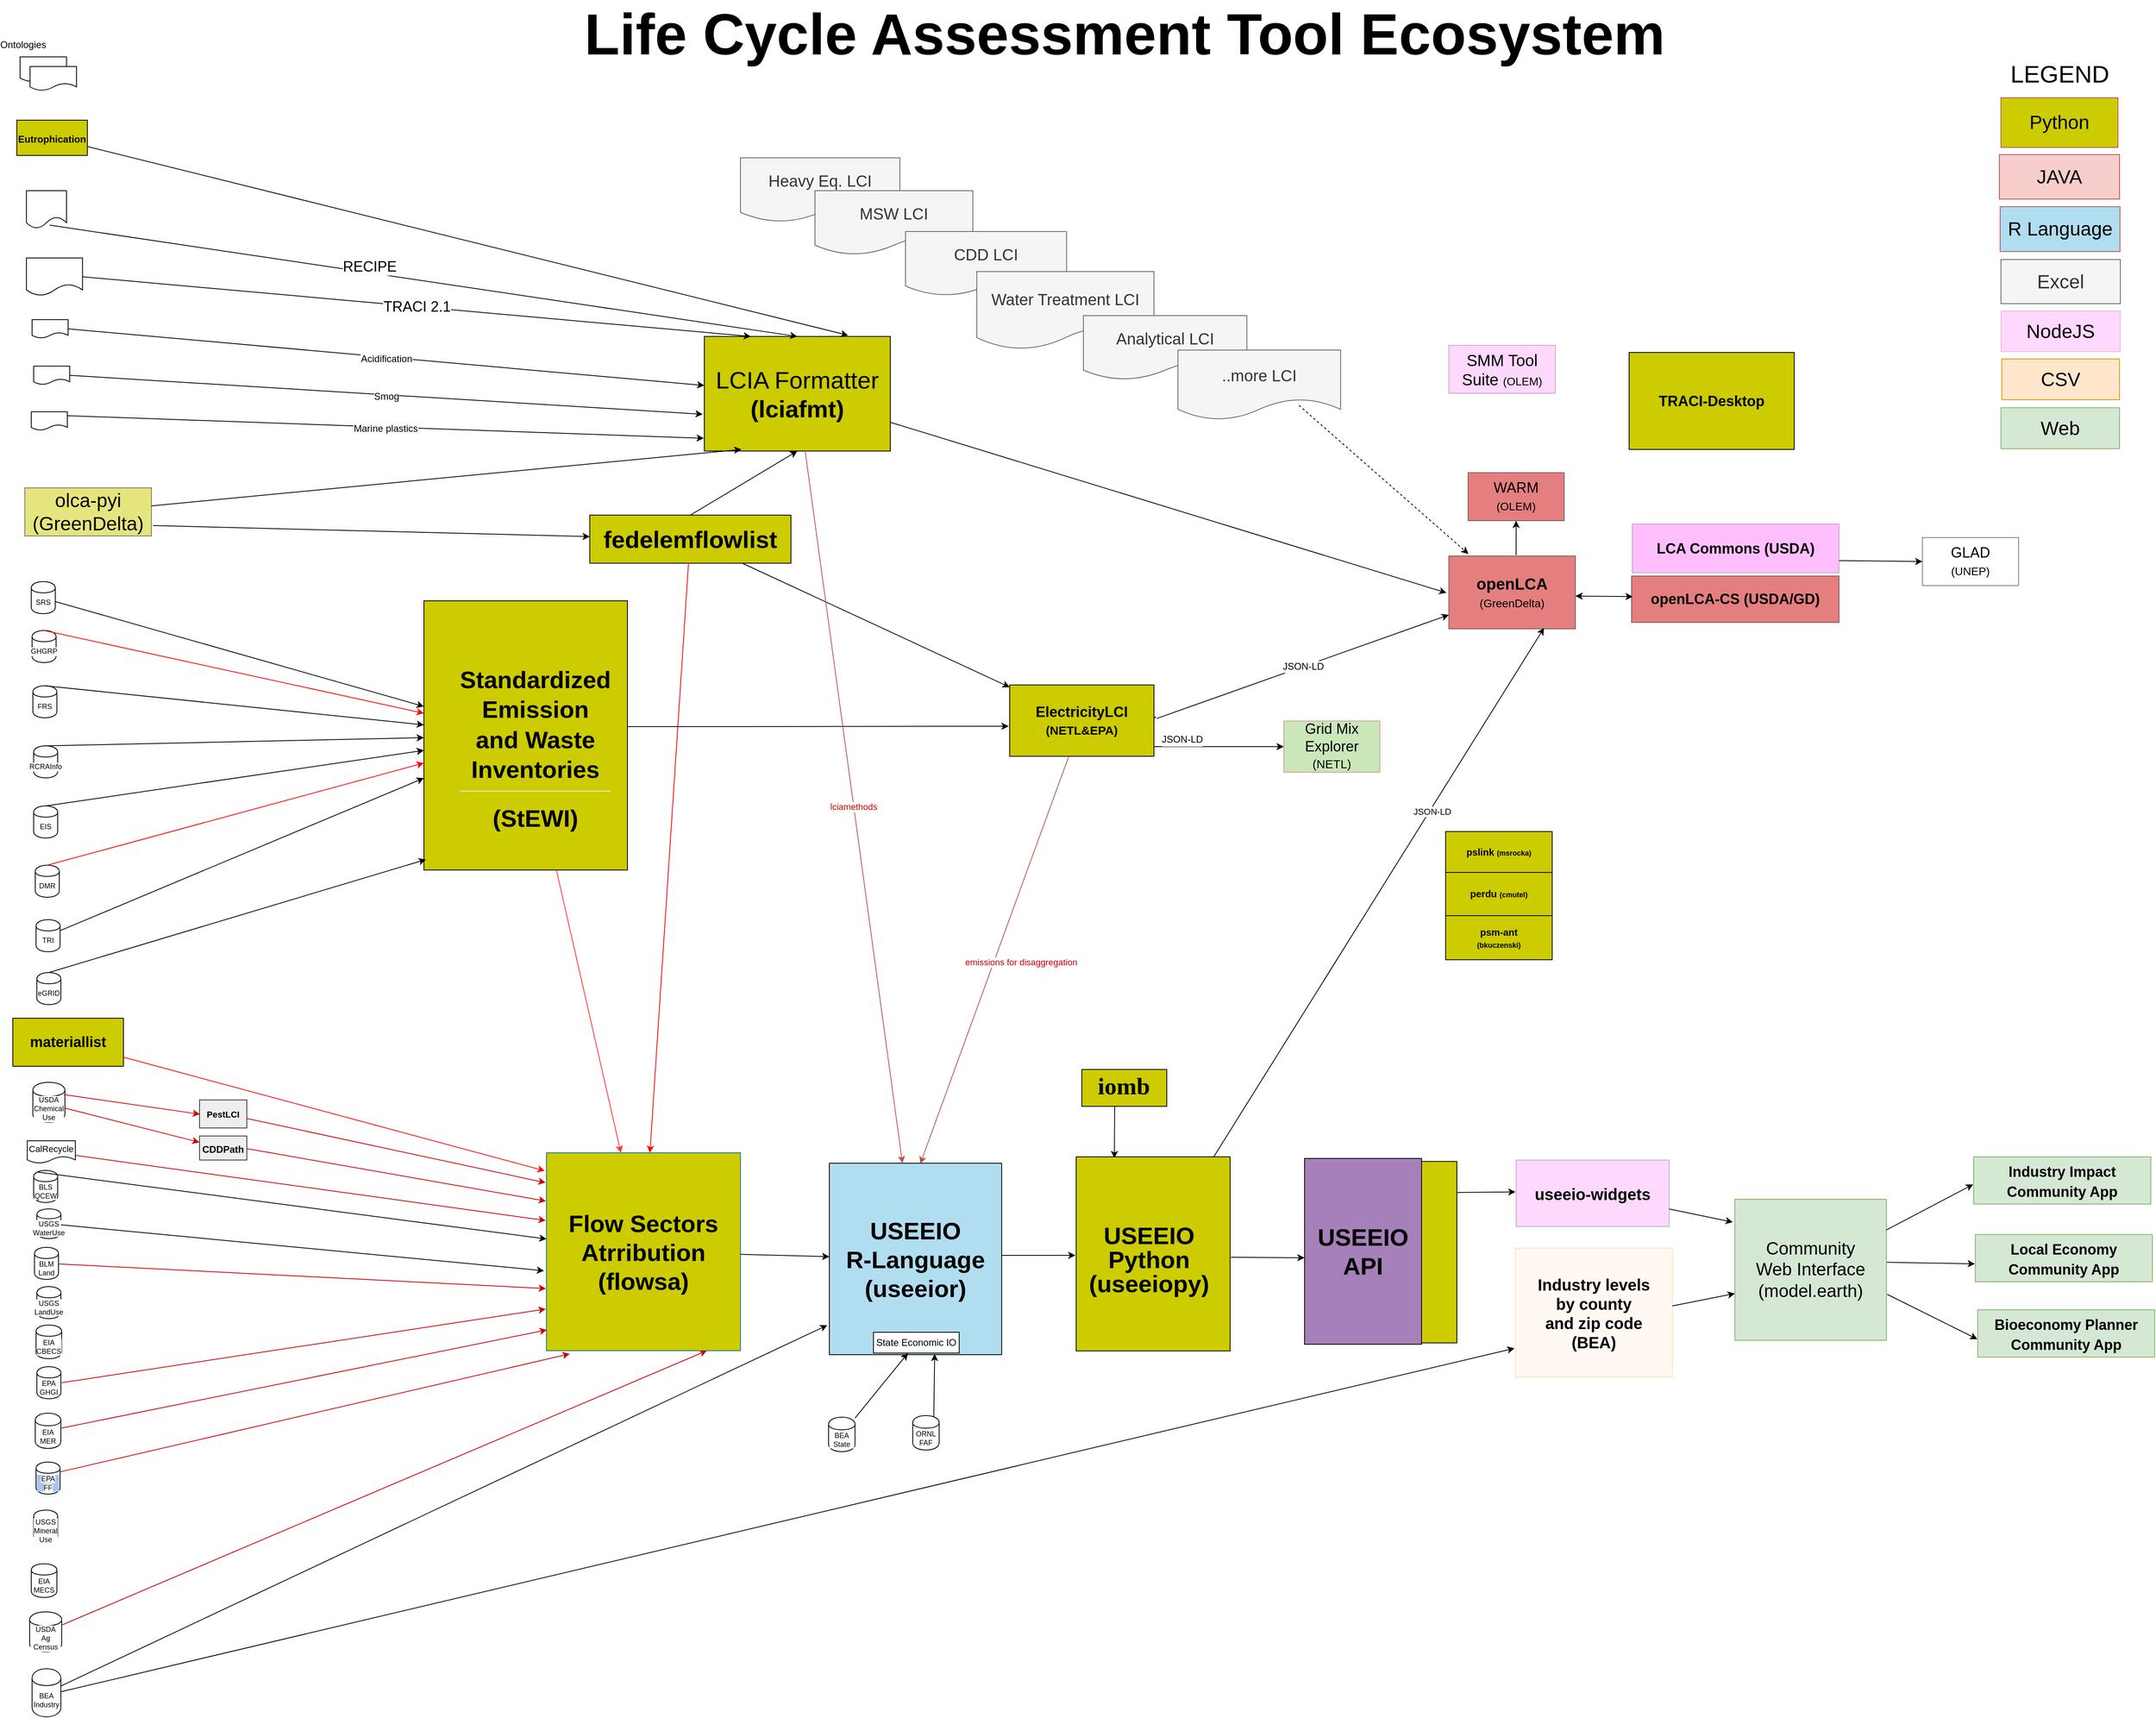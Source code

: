 <mxfile version="13.1.3" type="google"><diagram name="Page-1" id="Page-1"><mxGraphModel dx="2240" dy="1590" grid="0" gridSize="10" guides="0" tooltips="1" connect="0" arrows="0" fold="1" page="0" pageScale="1" pageWidth="1100" pageHeight="850" math="0" shadow="0"><root><mxCell id="0"/><mxCell id="zAczk0wRNI77_JaNr4TB-46" value="Background - 2015" parent="0"/><mxCell id="zAczk0wRNI77_JaNr4TB-47" value="&lt;font style=&quot;font-weight: bold ; font-size: 20px&quot;&gt;openLCA &lt;/font&gt;&lt;font style=&quot;font-size: 14px&quot;&gt;(GreenDelta)&lt;/font&gt;" style="rounded=0;whiteSpace=wrap;html=1;strokeColor=#000000;fillColor=#CC0000;gradientColor=none;fontSize=18;opacity=50;" parent="zAczk0wRNI77_JaNr4TB-46" vertex="1"><mxGeometry x="1017" y="264" width="158" height="91" as="geometry"/></mxCell><mxCell id="zAczk0wRNI77_JaNr4TB-61" value="" style="shape=document;whiteSpace=wrap;html=1;boundedLbl=1;strokeColor=#000000;fillColor=#ffffff;gradientColor=none;fontSize=12;" parent="zAczk0wRNI77_JaNr4TB-46" vertex="1"><mxGeometry x="-766" y="-359" width="58" height="31" as="geometry"/></mxCell><mxCell id="zAczk0wRNI77_JaNr4TB-62" value="" style="shape=document;whiteSpace=wrap;html=1;boundedLbl=1;strokeColor=#000000;fillColor=#ffffff;gradientColor=none;fontSize=12;" parent="zAczk0wRNI77_JaNr4TB-46" vertex="1"><mxGeometry x="-753.5" y="-347" width="58" height="30" as="geometry"/></mxCell><mxCell id="zAczk0wRNI77_JaNr4TB-64" value="Ontologies" style="text;html=1;strokeColor=none;fillColor=none;align=center;verticalAlign=middle;whiteSpace=wrap;rounded=0;" parent="zAczk0wRNI77_JaNr4TB-46" vertex="1"><mxGeometry x="-782" y="-384" width="40" height="20" as="geometry"/></mxCell><mxCell id="HH4wGKfDgxtQHBXUJjC9-46" value="EPA &lt;br&gt;GHGI" style="shape=cylinder;whiteSpace=wrap;html=1;boundedLbl=1;backgroundOutline=1;labelBackgroundColor=#FFFFFF;fontSize=9;strokeColor=#000000;" parent="zAczk0wRNI77_JaNr4TB-46" vertex="1"><mxGeometry x="-745" y="1276" width="30" height="40" as="geometry"/></mxCell><mxCell id="HH4wGKfDgxtQHBXUJjC9-47" value="" style="endArrow=classic;html=1;strokeColor=#CC0000;fontSize=9;fontColor=#000000;exitX=1.033;exitY=0.5;exitDx=0;exitDy=0;exitPerimeter=0;" parent="zAczk0wRNI77_JaNr4TB-46" source="HH4wGKfDgxtQHBXUJjC9-46" edge="1"><mxGeometry width="50" height="50" relative="1" as="geometry"><mxPoint x="1820" y="983.5" as="sourcePoint"/><mxPoint x="-110" y="1204" as="targetPoint"/></mxGeometry></mxCell><mxCell id="HH4wGKfDgxtQHBXUJjC9-48" value="&lt;span style=&quot;background-color: rgb(255 , 255 , 255)&quot;&gt;EPA FF&lt;/span&gt;" style="shape=cylinder;whiteSpace=wrap;html=1;boundedLbl=1;backgroundOutline=1;labelBackgroundColor=#A9C4EB;fontSize=9;strokeColor=#000000;" parent="zAczk0wRNI77_JaNr4TB-46" vertex="1"><mxGeometry x="-746" y="1395" width="30" height="40" as="geometry"/></mxCell><mxCell id="HH4wGKfDgxtQHBXUJjC9-49" value="" style="endArrow=classic;html=1;strokeColor=#CC0000;fontSize=9;fontColor=#000000;exitX=1.013;exitY=0.305;exitDx=0;exitDy=0;exitPerimeter=0;entryX=0.12;entryY=1.016;entryDx=0;entryDy=0;entryPerimeter=0;" parent="zAczk0wRNI77_JaNr4TB-46" source="HH4wGKfDgxtQHBXUJjC9-48" target="2hYASpKDioNlbyc0LTx5-155" edge="1"><mxGeometry width="50" height="50" relative="1" as="geometry"><mxPoint x="1244" y="1113" as="sourcePoint"/><mxPoint x="160" y="1237" as="targetPoint"/></mxGeometry></mxCell><mxCell id="9qHQD6E2fde52t0h-TFx-46" value="SMM Tool Suite &lt;font style=&quot;font-size: 14px&quot;&gt;(OLEM)&lt;/font&gt;" style="rounded=0;whiteSpace=wrap;html=1;strokeColor=#000000;fillColor=#FF66FF;gradientColor=none;fontSize=20;opacity=25;" parent="zAczk0wRNI77_JaNr4TB-46" vertex="1"><mxGeometry x="1017" y="1" width="133" height="60" as="geometry"/></mxCell><mxCell id="fpj-fPyc-w8o8oAseVAp-46" value="&lt;font style=&quot;font-size: 18px&quot;&gt;&lt;b&gt;Local Economy&lt;br&gt;&lt;/b&gt;&lt;b&gt;Community App&lt;/b&gt;&lt;/font&gt;" style="rounded=0;whiteSpace=wrap;html=1;strokeColor=#82b366;fillColor=#d5e8d4;fontSize=20;" parent="zAczk0wRNI77_JaNr4TB-46" vertex="1"><mxGeometry x="1674" y="1111" width="221" height="59" as="geometry"/></mxCell><mxCell id="fpj-fPyc-w8o8oAseVAp-47" value="" style="endArrow=classic;html=1;fontSize=20;entryX=-0.002;entryY=0.62;entryDx=0;entryDy=0;entryPerimeter=0;exitX=1.003;exitY=0.447;exitDx=0;exitDy=0;exitPerimeter=0;" parent="zAczk0wRNI77_JaNr4TB-46" source="fpj-fPyc-w8o8oAseVAp-50" target="fpj-fPyc-w8o8oAseVAp-46" edge="1"><mxGeometry width="50" height="50" relative="1" as="geometry"><mxPoint x="1334" y="865.527" as="sourcePoint"/><mxPoint x="1737.895" y="858" as="targetPoint"/></mxGeometry></mxCell><mxCell id="fpj-fPyc-w8o8oAseVAp-48" value="&lt;b&gt;Industry levels&lt;/b&gt;&lt;br&gt;&lt;b&gt;by county&lt;br&gt;and zip code&lt;br&gt;&lt;/b&gt;&lt;b&gt;(BEA)&lt;/b&gt;&lt;b&gt;&lt;br&gt;&lt;/b&gt;" style="rounded=0;whiteSpace=wrap;html=1;strokeColor=#d79b00;fillColor=#ffe6cc;fontSize=20;opacity=25;" parent="zAczk0wRNI77_JaNr4TB-46" vertex="1"><mxGeometry x="1100" y="1128" width="196" height="161" as="geometry"/></mxCell><mxCell id="fpj-fPyc-w8o8oAseVAp-49" value="" style="endArrow=classic;html=1;exitX=0.981;exitY=0.482;exitDx=0;exitDy=0;exitPerimeter=0;" parent="zAczk0wRNI77_JaNr4TB-46" source="fAQJlo0QW1LiCo9U18Sa-86" edge="1"><mxGeometry width="50" height="50" relative="1" as="geometry"><mxPoint x="1069" y="1130" as="sourcePoint"/><mxPoint x="1099" y="1253" as="targetPoint"/></mxGeometry></mxCell><mxCell id="fpj-fPyc-w8o8oAseVAp-50" value="&lt;font style=&quot;font-size: 22px&quot;&gt;Community&lt;br&gt;Web Interface&lt;br&gt;(model.earth)&lt;br&gt;&lt;/font&gt;" style="rounded=0;whiteSpace=wrap;html=1;fillColor=#d5e8d4;strokeColor=#82b366;" parent="zAczk0wRNI77_JaNr4TB-46" vertex="1"><mxGeometry x="1374" y="1067" width="189" height="176" as="geometry"/></mxCell><mxCell id="fpj-fPyc-w8o8oAseVAp-51" value="" style="endArrow=classic;html=1;" parent="zAczk0wRNI77_JaNr4TB-46" edge="1"><mxGeometry width="50" height="50" relative="1" as="geometry"><mxPoint x="1296" y="1200.117" as="sourcePoint"/><mxPoint x="1374.0" y="1184.69" as="targetPoint"/></mxGeometry></mxCell><mxCell id="fpj-fPyc-w8o8oAseVAp-52" value="" style="endArrow=classic;html=1;entryX=-0.014;entryY=0.162;entryDx=0;entryDy=0;entryPerimeter=0;" parent="zAczk0wRNI77_JaNr4TB-46" source="9qHQD6E2fde52t0h-TFx-47" target="fpj-fPyc-w8o8oAseVAp-50" edge="1"><mxGeometry width="50" height="50" relative="1" as="geometry"><mxPoint x="1317" y="1147" as="sourcePoint"/><mxPoint x="1367" y="1097" as="targetPoint"/></mxGeometry></mxCell><mxCell id="fpj-fPyc-w8o8oAseVAp-54" value="" style="endArrow=classic;html=1;strokeColor=#CC0000;fontSize=9;fontColor=#000000;exitX=0.993;exitY=0.643;exitDx=0;exitDy=0;exitPerimeter=0;entryX=-0.002;entryY=0.263;entryDx=0;entryDy=0;entryPerimeter=0;" parent="zAczk0wRNI77_JaNr4TB-46" source="HH4wGKfDgxtQHBXUJjC9-70" target="2hYASpKDioNlbyc0LTx5-180" edge="1"><mxGeometry width="50" height="50" relative="1" as="geometry"><mxPoint x="-681" y="933.0" as="sourcePoint"/><mxPoint x="-345.55" y="952.45" as="targetPoint"/></mxGeometry></mxCell><mxCell id="fpj-fPyc-w8o8oAseVAp-55" value="" style="endArrow=classic;html=1;" parent="zAczk0wRNI77_JaNr4TB-46" edge="1"><mxGeometry width="50" height="50" relative="1" as="geometry"><mxPoint x="459" y="1137" as="sourcePoint"/><mxPoint x="551" y="1137" as="targetPoint"/></mxGeometry></mxCell><mxCell id="fpj-fPyc-w8o8oAseVAp-56" value="" style="endArrow=classic;html=1;entryX=0.248;entryY=0.007;entryDx=0;entryDy=0;entryPerimeter=0;exitX=0.387;exitY=0.997;exitDx=0;exitDy=0;exitPerimeter=0;" parent="zAczk0wRNI77_JaNr4TB-46" source="W9QOxiuu7OnlrdX921Ph-173" target="2hYASpKDioNlbyc0LTx5-178" edge="1"><mxGeometry width="50" height="50" relative="1" as="geometry"><mxPoint x="622.381" y="955" as="sourcePoint"/><mxPoint x="667" y="999" as="targetPoint"/></mxGeometry></mxCell><mxCell id="fpj-fPyc-w8o8oAseVAp-57" value="" style="endArrow=classic;html=1;entryX=0.752;entryY=0.987;entryDx=0;entryDy=0;entryPerimeter=0;" parent="zAczk0wRNI77_JaNr4TB-46" source="2hYASpKDioNlbyc0LTx5-178" target="zAczk0wRNI77_JaNr4TB-47" edge="1"><mxGeometry width="50" height="50" relative="1" as="geometry"><mxPoint x="1244" y="773" as="sourcePoint"/><mxPoint x="1440" y="554" as="targetPoint"/></mxGeometry></mxCell><mxCell id="fpj-fPyc-w8o8oAseVAp-58" value="JSON-LD" style="edgeLabel;html=1;align=center;verticalAlign=middle;resizable=0;points=[];" parent="fpj-fPyc-w8o8oAseVAp-57" vertex="1" connectable="0"><mxGeometry x="0.309" y="-3" relative="1" as="geometry"><mxPoint y="-1" as="offset"/></mxGeometry></mxCell><mxCell id="fpj-fPyc-w8o8oAseVAp-59" value="&lt;span style=&quot;font-size: 12px&quot;&gt;JSON-LD&lt;/span&gt;" style="endArrow=classic;html=1;exitX=1.02;exitY=0.47;exitDx=0;exitDy=0;exitPerimeter=0;" parent="zAczk0wRNI77_JaNr4TB-46" source="W9QOxiuu7OnlrdX921Ph-183" target="zAczk0wRNI77_JaNr4TB-47" edge="1"><mxGeometry width="50" height="50" relative="1" as="geometry"><mxPoint x="831" y="512" as="sourcePoint"/><mxPoint x="881" y="462" as="targetPoint"/></mxGeometry></mxCell><mxCell id="fpj-fPyc-w8o8oAseVAp-60" value="" style="endArrow=classic;startArrow=classic;html=1;entryX=0.006;entryY=0.444;entryDx=0;entryDy=0;entryPerimeter=0;" parent="zAczk0wRNI77_JaNr4TB-46" target="W9QOxiuu7OnlrdX921Ph-208" edge="1"><mxGeometry width="50" height="50" relative="1" as="geometry"><mxPoint x="1175" y="314" as="sourcePoint"/><mxPoint x="877" y="465" as="targetPoint"/></mxGeometry></mxCell><mxCell id="fpj-fPyc-w8o8oAseVAp-61" value="&lt;font style=&quot;font-size: 24px&quot;&gt;Excel&lt;/font&gt;" style="rounded=0;whiteSpace=wrap;html=1;fillColor=#f5f5f5;strokeColor=#666666;fontColor=#333333;" parent="zAczk0wRNI77_JaNr4TB-46" vertex="1"><mxGeometry x="1706" y="-106" width="149" height="55" as="geometry"/></mxCell><mxCell id="fpj-fPyc-w8o8oAseVAp-62" value="&lt;font style=&quot;font-size: 24px&quot;&gt;Web&lt;/font&gt;" style="rounded=0;whiteSpace=wrap;html=1;fillColor=#d5e8d4;strokeColor=#82b366;" parent="zAczk0wRNI77_JaNr4TB-46" vertex="1"><mxGeometry x="1706" y="79" width="148" height="51" as="geometry"/></mxCell><mxCell id="EuEQ2uSp2-uKz9Oc727z-46" value="&lt;font style=&quot;font-size: 24px&quot;&gt;CSV&lt;/font&gt;" style="rounded=0;whiteSpace=wrap;html=1;fillColor=#ffe6cc;strokeColor=#d79b00;" parent="zAczk0wRNI77_JaNr4TB-46" vertex="1"><mxGeometry x="1707" y="18" width="147" height="51" as="geometry"/></mxCell><mxCell id="EuEQ2uSp2-uKz9Oc727z-47" value="&lt;font style=&quot;font-size: 72px&quot;&gt;Life Cycle Assessment Tool Ecosystem&lt;/font&gt;" style="text;strokeColor=none;fillColor=none;html=1;fontSize=24;fontStyle=1;verticalAlign=middle;align=center;opacity=25;" parent="zAczk0wRNI77_JaNr4TB-46" vertex="1"><mxGeometry x="384" y="-407" width="455" height="40" as="geometry"/></mxCell><mxCell id="EuEQ2uSp2-uKz9Oc727z-49" value="" style="endArrow=classic;html=1;exitX=0.984;exitY=0.619;exitDx=0;exitDy=0;exitPerimeter=0;" parent="zAczk0wRNI77_JaNr4TB-46" source="2hYASpKDioNlbyc0LTx5-84" target="W9QOxiuu7OnlrdX921Ph-123" edge="1"><mxGeometry width="50" height="50" relative="1" as="geometry"><mxPoint x="-653" y="324" as="sourcePoint"/><mxPoint x="-603" y="274" as="targetPoint"/></mxGeometry></mxCell><mxCell id="W9QOxiuu7OnlrdX921Ph-124" value="" style="group;fillColor=#CCCC00;" parent="zAczk0wRNI77_JaNr4TB-46" vertex="1" connectable="0"><mxGeometry x="-204" y="320" width="196" height="336" as="geometry"/></mxCell><mxCell id="W9QOxiuu7OnlrdX921Ph-123" value="" style="rounded=0;whiteSpace=wrap;html=1;strokeColor=#000000;fillColor=#CCCC00;" parent="W9QOxiuu7OnlrdX921Ph-124" vertex="1"><mxGeometry x="-58" width="254" height="336" as="geometry"/></mxCell><mxCell id="36" value="&lt;font style=&quot;direction: ltr ; line-height: 120% ; opacity: 1&quot;&gt;&lt;h1 style=&quot;box-sizing: border-box ; margin: 0px 0px 16px ; line-height: 1.25 ; padding-bottom: 0.3em ; border-bottom: 1px solid rgb(234 , 236 , 239)&quot;&gt;&lt;/h1&gt;&lt;br&gt;&lt;/font&gt;" style="verticalAlign=middle;align=center;vsdxID=37;fillColor=none;gradientColor=none;shape=stencil(UzV2Ls5ILEhVNTIoLinKz04tz0wpyVA1dlE1MsrMy0gtyiwBslSNXVWNndPyi1LTi/JL81Ig/IJEkEoQKze/DGRCBUSfoYEBSI+RQSWED+G5QZTmZOYhKUVVqGuoZ0asWpglWJUaGsBMIlI5Hgcn5+QXp8J5QAbC25AQQ5ZDDyKgECR4jV0B);strokeColor=none;strokeWidth=0;spacingTop=-3;spacingBottom=-3;spacingLeft=-3;spacingRight=-3;labelBackgroundColor=none;rounded=0;html=1;whiteSpace=wrap;" parent="W9QOxiuu7OnlrdX921Ph-124" vertex="1"><mxGeometry x="21.998" y="49.996" width="110.221" height="247.662" as="geometry"/></mxCell><mxCell id="EuEQ2uSp2-uKz9Oc727z-48" value="&lt;h1 style=&quot;box-sizing: border-box ; margin: 0px 0px 16px ; line-height: 1.25 ; padding-bottom: 0.3em ; border-bottom: 1px solid rgb(234 , 236 , 239)&quot;&gt;&lt;div style=&quot;text-align: center&quot;&gt;&lt;span style=&quot;font-size: 30px&quot;&gt;&lt;br&gt;&lt;/span&gt;&lt;/div&gt;&lt;font style=&quot;font-size: 30px&quot;&gt;&lt;div style=&quot;text-align: center&quot;&gt;Standardized Emission and Waste Inventories&lt;/div&gt;&lt;/font&gt;&lt;/h1&gt;&lt;div style=&quot;text-align: center&quot;&gt;&lt;font style=&quot;font-size: 30px&quot;&gt;&lt;font&gt;&lt;b&gt;(StEWI)&lt;/b&gt;&lt;/font&gt;&lt;/font&gt;&lt;/div&gt;&lt;div style=&quot;text-align: center&quot;&gt;&lt;font size=&quot;3&quot;&gt;&lt;br&gt;&lt;/font&gt;&lt;/div&gt;" style="text;whiteSpace=wrap;html=1;" parent="W9QOxiuu7OnlrdX921Ph-124" vertex="1"><mxGeometry x="-15" y="35" width="144" height="250.86" as="geometry"/></mxCell><mxCell id="1" style="" parent="0"/><mxCell id="yEgchLJBKDUGJGrk8Yii-136" value="Heavy Eq. LCI" style="shape=document;whiteSpace=wrap;html=1;boundedLbl=1;strokeColor=#666666;fillColor=#f5f5f5;fontSize=20;fontColor=#333333;" parent="1" vertex="1"><mxGeometry x="133" y="-233" width="199" height="80" as="geometry"/></mxCell><mxCell id="yEgchLJBKDUGJGrk8Yii-137" value="MSW LCI" style="shape=document;whiteSpace=wrap;html=1;boundedLbl=1;strokeColor=#666666;fillColor=#f5f5f5;fontSize=20;fontColor=#333333;" parent="1" vertex="1"><mxGeometry x="226" y="-192" width="197" height="80" as="geometry"/></mxCell><mxCell id="2hYASpKDioNlbyc0LTx5-93" value="&lt;font style=&quot;font-size: 12px&quot;&gt;JSON-LD&lt;/font&gt;" style="edgeStyle=orthogonalEdgeStyle;rounded=0;orthogonalLoop=1;jettySize=auto;html=1;fontSize=20;exitX=1.01;exitY=0.441;exitDx=0;exitDy=0;exitPerimeter=0;" parent="1" source="W9QOxiuu7OnlrdX921Ph-183" target="2hYASpKDioNlbyc0LTx5-92" edge="1"><mxGeometry x="-0.0" y="13" relative="1" as="geometry"><mxPoint x="1016" y="600" as="sourcePoint"/><mxPoint x="1095" y="434" as="targetPoint"/><Array as="points"><mxPoint x="623" y="466"/></Array><mxPoint as="offset"/></mxGeometry></mxCell><mxCell id="W9QOxiuu7OnlrdX921Ph-117" value="N&amp;amp;P&amp;nbsp;" style="rounded=0;whiteSpace=wrap;html=1;strokeColor=#3A5431;fillColor=#6d8764;fontColor=#ffffff;" parent="1" vertex="1"><mxGeometry x="1078" y="951" width="30" height="20" as="geometry"/></mxCell><mxCell id="W9QOxiuu7OnlrdX921Ph-172" value="" style="edgeStyle=orthogonalEdgeStyle;rounded=0;orthogonalLoop=1;jettySize=auto;html=1;entryX=-0.007;entryY=0.579;entryDx=0;entryDy=0;entryPerimeter=0;" parent="1" source="W9QOxiuu7OnlrdX921Ph-123" target="W9QOxiuu7OnlrdX921Ph-183" edge="1"><mxGeometry relative="1" as="geometry"><mxPoint x="1015" y="698" as="targetPoint"/><Array as="points"><mxPoint x="104" y="477"/><mxPoint x="104" y="477"/></Array></mxGeometry></mxCell><mxCell id="W9QOxiuu7OnlrdX921Ph-174" value="" style="group" parent="1" vertex="1" connectable="0"><mxGeometry x="559" y="905" width="106" height="46" as="geometry"/></mxCell><mxCell id="W9QOxiuu7OnlrdX921Ph-173" value="" style="rounded=0;whiteSpace=wrap;html=1;strokeColor=#000000;fillColor=#CCCC00;gradientColor=none;" parent="W9QOxiuu7OnlrdX921Ph-174" vertex="1"><mxGeometry width="106" height="46" as="geometry"/></mxCell><mxCell id="46" value="&lt;font style=&quot;font-family: &amp;#34;calibri&amp;#34; ; color: rgb(0 , 0 , 0) ; direction: ltr ; letter-spacing: 0px ; line-height: 120% ; opacity: 1&quot;&gt;&lt;b&gt;&lt;font style=&quot;font-size: 30px&quot;&gt;iomb&lt;/font&gt;&lt;br&gt;&lt;/b&gt;&lt;/font&gt;" style="verticalAlign=middle;align=center;vsdxID=47;fillColor=none;gradientColor=none;shape=stencil(UzV2Ls5ILEhVNTIoLinKz04tz0wpyVA1dlE1MsrMy0gtyiwBslSNXVWNndPyi1LTi/JL81Ig/IJEkEoQKze/DGRCBUSfoYEBSI+RQSWED+G5QZTmZOYhKUVVqGuoZ0asWpglWJUaGsBMIlI5Hgcn5+QXp8J5QAbC25AQQ5ZDDyKgECR4jV0B);strokeColor=none;strokeWidth=0;spacingTop=-3;spacingBottom=-3;spacingLeft=-3;spacingRight=-3;labelBackgroundColor=none;rounded=0;html=1;whiteSpace=wrap;" parent="W9QOxiuu7OnlrdX921Ph-174" vertex="1"><mxGeometry x="25.232" y="15.005" width="54.879" height="18.872" as="geometry"/></mxCell><mxCell id="W9QOxiuu7OnlrdX921Ph-175" value="" style="endArrow=classic;html=1;exitX=1.005;exitY=0.53;exitDx=0;exitDy=0;exitPerimeter=0;" parent="1" edge="1"><mxGeometry width="50" height="50" relative="1" as="geometry"><mxPoint x="745.046" y="1139.423" as="sourcePoint"/><mxPoint x="837" y="1140" as="targetPoint"/></mxGeometry></mxCell><mxCell id="W9QOxiuu7OnlrdX921Ph-183" value="&lt;b style=&quot;font-size: 18px&quot;&gt;ElectricityLCI &lt;/b&gt;&lt;b&gt;&lt;font style=&quot;font-size: 15px&quot;&gt;(NETL&amp;amp;EPA)&lt;/font&gt;&lt;/b&gt;" style="rounded=0;whiteSpace=wrap;html=1;strokeColor=#000000;fillColor=#CCCC00;gradientColor=none;fontSize=18;" parent="1" vertex="1"><mxGeometry x="469" y="425" width="180" height="89" as="geometry"/></mxCell><mxCell id="W9QOxiuu7OnlrdX921Ph-186" value="" style="endArrow=classic;html=1;fontSize=12;" parent="1" source="W9QOxiuu7OnlrdX921Ph-187" target="W9QOxiuu7OnlrdX921Ph-183" edge="1"><mxGeometry width="50" height="50" relative="1" as="geometry"><mxPoint x="770.471" y="781.03" as="sourcePoint"/><mxPoint x="560" y="1110" as="targetPoint"/></mxGeometry></mxCell><mxCell id="W9QOxiuu7OnlrdX921Ph-187" value="&lt;font style=&quot;font-size: 30px&quot;&gt;fedelemflowlist&lt;/font&gt;" style="rounded=0;whiteSpace=wrap;html=1;strokeColor=#000000;fillColor=#CCCC00;gradientColor=none;fontSize=18;fontStyle=1" parent="1" vertex="1"><mxGeometry x="-55" y="213" width="251" height="60" as="geometry"/></mxCell><mxCell id="W9QOxiuu7OnlrdX921Ph-188" value="&lt;font style=&quot;font-size: 30px&quot;&gt;LCIA Formatter&lt;br&gt;&lt;b&gt;&lt;font&gt;(lciafmt)&lt;/font&gt;&lt;/b&gt;&lt;/font&gt;" style="rounded=0;whiteSpace=wrap;html=1;strokeColor=#000000;fillColor=#CCCC00;gradientColor=none;fontSize=18;" parent="1" vertex="1"><mxGeometry x="88" y="-10" width="232" height="143" as="geometry"/></mxCell><mxCell id="W9QOxiuu7OnlrdX921Ph-189" value="" style="endArrow=classic;html=1;fontSize=18;exitX=0.5;exitY=0;exitDx=0;exitDy=0;entryX=0.5;entryY=1;entryDx=0;entryDy=0;" parent="1" source="W9QOxiuu7OnlrdX921Ph-187" target="W9QOxiuu7OnlrdX921Ph-188" edge="1"><mxGeometry width="50" height="50" relative="1" as="geometry"><mxPoint x="710" y="780" as="sourcePoint"/><mxPoint x="760" y="730" as="targetPoint"/></mxGeometry></mxCell><mxCell id="W9QOxiuu7OnlrdX921Ph-191" value="" style="shape=document;whiteSpace=wrap;html=1;boundedLbl=1;strokeColor=#000000;fillColor=#FFFFFF;gradientColor=none;fontSize=18;" parent="1" vertex="1"><mxGeometry x="-758" y="-108" width="70" height="47" as="geometry"/></mxCell><mxCell id="W9QOxiuu7OnlrdX921Ph-192" value="TRACI 2.1" style="endArrow=classic;html=1;fontSize=18;entryX=0.25;entryY=0;entryDx=0;entryDy=0;exitX=1;exitY=0.5;exitDx=0;exitDy=0;" parent="1" source="W9QOxiuu7OnlrdX921Ph-191" target="W9QOxiuu7OnlrdX921Ph-188" edge="1"><mxGeometry width="50" height="50" relative="1" as="geometry"><mxPoint x="219" y="581" as="sourcePoint"/><mxPoint x="269" y="531" as="targetPoint"/></mxGeometry></mxCell><mxCell id="W9QOxiuu7OnlrdX921Ph-193" value="&lt;font style=&quot;font-size: 24px&quot;&gt;olca-pyi&lt;br&gt;&lt;font&gt;(GreenDelta)&lt;/font&gt;&lt;/font&gt;" style="rounded=0;whiteSpace=wrap;html=1;strokeColor=#000000;fillColor=#CCCC00;gradientColor=none;fontSize=18;opacity=50;" parent="1" vertex="1"><mxGeometry x="-760" y="179" width="158" height="60" as="geometry"/></mxCell><mxCell id="W9QOxiuu7OnlrdX921Ph-194" value="" style="endArrow=classic;html=1;fontSize=18;entryX=0.199;entryY=0.986;entryDx=0;entryDy=0;entryPerimeter=0;" parent="1" source="W9QOxiuu7OnlrdX921Ph-193" target="W9QOxiuu7OnlrdX921Ph-188" edge="1"><mxGeometry width="50" height="50" relative="1" as="geometry"><mxPoint x="199" y="437" as="sourcePoint"/><mxPoint x="329" y="481" as="targetPoint"/></mxGeometry></mxCell><mxCell id="W9QOxiuu7OnlrdX921Ph-195" value="" style="endArrow=classic;html=1;fontSize=18;" parent="1" target="W9QOxiuu7OnlrdX921Ph-187" edge="1"><mxGeometry width="50" height="50" relative="1" as="geometry"><mxPoint x="-600" y="226" as="sourcePoint"/><mxPoint x="590" y="600" as="targetPoint"/></mxGeometry></mxCell><mxCell id="W9QOxiuu7OnlrdX921Ph-196" value="TRACI-Desktop" style="rounded=0;whiteSpace=wrap;html=1;strokeColor=#000000;fillColor=#CCCC00;gradientColor=none;fontSize=18;fontStyle=1" parent="1" vertex="1"><mxGeometry x="1242" y="10" width="206" height="121" as="geometry"/></mxCell><mxCell id="W9QOxiuu7OnlrdX921Ph-197" value="WARM&lt;br&gt;&lt;font style=&quot;font-size: 14px&quot;&gt;(OLEM)&lt;/font&gt;" style="rounded=0;whiteSpace=wrap;html=1;strokeColor=#000000;fillColor=#CC0000;gradientColor=none;fontSize=18;opacity=50;" parent="1" vertex="1"><mxGeometry x="1041" y="160" width="120" height="60" as="geometry"/></mxCell><mxCell id="W9QOxiuu7OnlrdX921Ph-199" value="" style="endArrow=classic;html=1;fontSize=18;" parent="1" source="W9QOxiuu7OnlrdX921Ph-188" edge="1"><mxGeometry width="50" height="50" relative="1" as="geometry"><mxPoint x="733" y="640" as="sourcePoint"/><mxPoint x="1014" y="310" as="targetPoint"/></mxGeometry></mxCell><mxCell id="W9QOxiuu7OnlrdX921Ph-200" value="" style="endArrow=classic;html=1;fontSize=18;entryX=0.5;entryY=1;entryDx=0;entryDy=0;" parent="1" target="W9QOxiuu7OnlrdX921Ph-197" edge="1"><mxGeometry width="50" height="50" relative="1" as="geometry"><mxPoint x="1101" y="263" as="sourcePoint"/><mxPoint x="1126" y="220" as="targetPoint"/></mxGeometry></mxCell><mxCell id="W9QOxiuu7OnlrdX921Ph-201" value="GLAD &lt;br&gt;&lt;font style=&quot;font-size: 14px&quot;&gt;(UNEP)&lt;/font&gt;" style="rounded=0;whiteSpace=wrap;html=1;strokeColor=#000000;fillColor=none;gradientColor=none;fontSize=18;opacity=50;" parent="1" vertex="1"><mxGeometry x="1608" y="241" width="120" height="60" as="geometry"/></mxCell><mxCell id="W9QOxiuu7OnlrdX921Ph-203" value="" style="endArrow=classic;html=1;fontSize=18;exitX=1;exitY=0.75;exitDx=0;exitDy=0;entryX=0;entryY=0.5;entryDx=0;entryDy=0;" parent="1" source="W9QOxiuu7OnlrdX921Ph-207" target="W9QOxiuu7OnlrdX921Ph-201" edge="1"><mxGeometry width="50" height="50" relative="1" as="geometry"><mxPoint x="1379" y="257" as="sourcePoint"/><mxPoint x="1549" y="287" as="targetPoint"/></mxGeometry></mxCell><mxCell id="W9QOxiuu7OnlrdX921Ph-207" value="&lt;b&gt;&lt;font style=&quot;font-size: 18px&quot;&gt;LCA Commons &lt;font&gt;(USDA)&lt;/font&gt;&lt;/font&gt;&lt;/b&gt;" style="rounded=0;whiteSpace=wrap;html=1;strokeColor=#000000;fillColor=#FF00FF;gradientColor=none;fontSize=18;opacity=25;" parent="1" vertex="1"><mxGeometry x="1246" y="224" width="258" height="61" as="geometry"/></mxCell><mxCell id="W9QOxiuu7OnlrdX921Ph-208" value="&lt;font style=&quot;font-size: 18px&quot;&gt;&lt;b&gt;openLCA-CS (&lt;/b&gt;&lt;b&gt;&lt;font&gt;USDA&lt;/font&gt;&lt;font&gt;/GD)&lt;/font&gt;&lt;/b&gt;&lt;/font&gt;" style="rounded=0;whiteSpace=wrap;html=1;strokeColor=#000000;fillColor=#CC0000;gradientColor=none;fontSize=18;opacity=50;" parent="1" vertex="1"><mxGeometry x="1245" y="289" width="259" height="58" as="geometry"/></mxCell><mxCell id="yEgchLJBKDUGJGrk8Yii-135" value="CDD LCI" style="shape=document;whiteSpace=wrap;html=1;boundedLbl=1;strokeColor=#666666;fillColor=#f5f5f5;fontSize=20;fontColor=#333333;" parent="1" vertex="1"><mxGeometry x="339" y="-141" width="201" height="80" as="geometry"/></mxCell><mxCell id="fAQJlo0QW1LiCo9U18Sa-84" value="BLS&lt;br&gt;QCEW" style="shape=cylinder;whiteSpace=wrap;html=1;boundedLbl=1;backgroundOutline=1;labelBackgroundColor=#FFFFFF;fontSize=9;" parent="1" vertex="1"><mxGeometry x="-749" y="1031" width="30" height="40" as="geometry"/></mxCell><mxCell id="fAQJlo0QW1LiCo9U18Sa-85" value="USDA&lt;br&gt;Ag Census" style="shape=cylinder;whiteSpace=wrap;html=1;boundedLbl=1;backgroundOutline=1;labelBackgroundColor=#FFFFFF;fontSize=9;" parent="1" vertex="1"><mxGeometry x="-754" y="1582" width="40" height="50" as="geometry"/></mxCell><mxCell id="fAQJlo0QW1LiCo9U18Sa-86" value="BEA Industry" style="shape=cylinder;whiteSpace=wrap;html=1;boundedLbl=1;backgroundOutline=1;labelBackgroundColor=#FFFFFF;fontSize=9;" parent="1" vertex="1"><mxGeometry x="-751" y="1653" width="36" height="60" as="geometry"/></mxCell><mxCell id="fAQJlo0QW1LiCo9U18Sa-92" value="" style="endArrow=classic;html=1;strokeColor=#000000;fontSize=9;fontColor=#000000;exitX=0.15;exitY=0.05;exitDx=0;exitDy=0;exitPerimeter=0;" parent="1" source="fAQJlo0QW1LiCo9U18Sa-84" target="2hYASpKDioNlbyc0LTx5-155" edge="1"><mxGeometry width="50" height="50" relative="1" as="geometry"><mxPoint x="1410" y="960" as="sourcePoint"/><mxPoint x="1300.24" y="884.125" as="targetPoint"/></mxGeometry></mxCell><mxCell id="2hYASpKDioNlbyc0LTx5-50" value="EIS" style="shape=cylinder;whiteSpace=wrap;html=1;boundedLbl=1;backgroundOutline=1;labelBackgroundColor=#FFFFFF;fontSize=9;" parent="1" vertex="1"><mxGeometry x="-749" y="576" width="30" height="40" as="geometry"/></mxCell><mxCell id="2hYASpKDioNlbyc0LTx5-51" value="RCRAInfo" style="shape=cylinder;whiteSpace=wrap;html=1;boundedLbl=1;backgroundOutline=1;labelBackgroundColor=#FFFFFF;fontSize=9;" parent="1" vertex="1"><mxGeometry x="-749" y="501" width="30" height="40" as="geometry"/></mxCell><mxCell id="2hYASpKDioNlbyc0LTx5-52" value="TRI" style="shape=cylinder;whiteSpace=wrap;html=1;boundedLbl=1;backgroundOutline=1;labelBackgroundColor=#FFFFFF;fontSize=9;" parent="1" vertex="1"><mxGeometry x="-746" y="718" width="30" height="40" as="geometry"/></mxCell><mxCell id="2hYASpKDioNlbyc0LTx5-53" value="DMR" style="shape=cylinder;whiteSpace=wrap;html=1;boundedLbl=1;backgroundOutline=1;labelBackgroundColor=#FFFFFF;fontSize=9;" parent="1" vertex="1"><mxGeometry x="-747" y="650" width="30" height="40" as="geometry"/></mxCell><mxCell id="2hYASpKDioNlbyc0LTx5-54" value="" style="endArrow=classic;html=1;exitX=0.5;exitY=0;exitDx=0;exitDy=0;fillColor=#f8cecc;strokeColor=#FF0000;fontColor=#CC0000;" parent="1" source="2hYASpKDioNlbyc0LTx5-53" target="W9QOxiuu7OnlrdX921Ph-123" edge="1"><mxGeometry width="50" height="50" relative="1" as="geometry"><mxPoint x="968.5" y="972.5" as="sourcePoint"/><mxPoint x="960" y="1070" as="targetPoint"/></mxGeometry></mxCell><mxCell id="2hYASpKDioNlbyc0LTx5-55" value="" style="endArrow=classic;html=1;exitX=0.5;exitY=0;exitDx=0;exitDy=0;fillColor=#f8cecc;strokeColor=#000000;fontColor=#CC0000;" parent="1" source="2hYASpKDioNlbyc0LTx5-51" target="W9QOxiuu7OnlrdX921Ph-123" edge="1"><mxGeometry width="50" height="50" relative="1" as="geometry"><mxPoint x="945" y="1100" as="sourcePoint"/><mxPoint x="278" y="703" as="targetPoint"/></mxGeometry></mxCell><mxCell id="2hYASpKDioNlbyc0LTx5-56" value="" style="endArrow=classic;html=1;exitX=0.5;exitY=0;exitDx=0;exitDy=0;fillColor=#f8cecc;strokeColor=#000000;fontColor=#CC0000;" parent="1" source="2hYASpKDioNlbyc0LTx5-50" target="W9QOxiuu7OnlrdX921Ph-123" edge="1"><mxGeometry width="50" height="50" relative="1" as="geometry"><mxPoint x="985" y="1100" as="sourcePoint"/><mxPoint x="1016" y="1062.5" as="targetPoint"/></mxGeometry></mxCell><mxCell id="2hYASpKDioNlbyc0LTx5-57" value="" style="endArrow=classic;html=1;fillColor=#f8cecc;strokeColor=#000000;fontColor=#CC0000;" parent="1" source="2hYASpKDioNlbyc0LTx5-52" target="W9QOxiuu7OnlrdX921Ph-123" edge="1"><mxGeometry width="50" height="50" relative="1" as="geometry"><mxPoint x="1025" y="1100" as="sourcePoint"/><mxPoint x="1016" y="1062.5" as="targetPoint"/></mxGeometry></mxCell><mxCell id="2hYASpKDioNlbyc0LTx5-58" value="eGRID" style="shape=cylinder;whiteSpace=wrap;html=1;boundedLbl=1;backgroundOutline=1;labelBackgroundColor=#FFFFFF;fontSize=9;" parent="1" vertex="1"><mxGeometry x="-745" y="784" width="30" height="40" as="geometry"/></mxCell><mxCell id="2hYASpKDioNlbyc0LTx5-59" value="" style="endArrow=classic;html=1;fillColor=#f8cecc;strokeColor=#000000;fontColor=#CC0000;entryX=0.01;entryY=0.961;entryDx=0;entryDy=0;exitX=0.5;exitY=0;exitDx=0;exitDy=0;entryPerimeter=0;" parent="1" source="2hYASpKDioNlbyc0LTx5-58" target="W9QOxiuu7OnlrdX921Ph-123" edge="1"><mxGeometry width="50" height="50" relative="1" as="geometry"><mxPoint x="1064.478" y="1100" as="sourcePoint"/><mxPoint x="1063.5" y="1062.5" as="targetPoint"/></mxGeometry></mxCell><mxCell id="2hYASpKDioNlbyc0LTx5-71" value="GHGRP" style="shape=cylinder;whiteSpace=wrap;html=1;boundedLbl=1;backgroundOutline=1;labelBackgroundColor=#FFFFFF;fontSize=9;" parent="1" vertex="1"><mxGeometry x="-751" y="357" width="30" height="40" as="geometry"/></mxCell><mxCell id="2hYASpKDioNlbyc0LTx5-72" value="" style="endArrow=classic;html=1;exitX=0.5;exitY=0;exitDx=0;exitDy=0;fillColor=#f8cecc;strokeColor=#FF0000;fontColor=#CC0000;" parent="1" source="2hYASpKDioNlbyc0LTx5-71" target="W9QOxiuu7OnlrdX921Ph-123" edge="1"><mxGeometry width="50" height="50" relative="1" as="geometry"><mxPoint x="945" y="1100" as="sourcePoint"/><mxPoint x="940.07" y="1049.98" as="targetPoint"/></mxGeometry></mxCell><mxCell id="2hYASpKDioNlbyc0LTx5-74" value="Water Treatment LCI" style="shape=document;whiteSpace=wrap;html=1;boundedLbl=1;strokeColor=#666666;fillColor=#f5f5f5;fontSize=20;fontColor=#333333;" parent="1" vertex="1"><mxGeometry x="428" y="-91" width="221" height="97" as="geometry"/></mxCell><mxCell id="2hYASpKDioNlbyc0LTx5-78" value="" style="endArrow=classic;html=1;fontSize=18;dashed=1;entryX=0.155;entryY=-0.028;entryDx=0;entryDy=0;entryPerimeter=0;exitX=0.744;exitY=0.793;exitDx=0;exitDy=0;exitPerimeter=0;" parent="1" source="2hYASpKDioNlbyc0LTx5-75" target="zAczk0wRNI77_JaNr4TB-47" edge="1"><mxGeometry width="50" height="50" relative="1" as="geometry"><mxPoint x="883" y="39" as="sourcePoint"/><mxPoint x="1158.944" y="423.955" as="targetPoint"/></mxGeometry></mxCell><mxCell id="2hYASpKDioNlbyc0LTx5-79" value="FRS" style="shape=cylinder;whiteSpace=wrap;html=1;boundedLbl=1;backgroundOutline=1;labelBackgroundColor=#FFFFFF;fontSize=9;" parent="1" vertex="1"><mxGeometry x="-750" y="426" width="30" height="40" as="geometry"/></mxCell><mxCell id="2hYASpKDioNlbyc0LTx5-80" value="" style="endArrow=classic;html=1;fillColor=#f8cecc;strokeColor=#000000;fontColor=#CC0000;exitX=0.5;exitY=0;exitDx=0;exitDy=0;" parent="1" source="2hYASpKDioNlbyc0LTx5-79" target="W9QOxiuu7OnlrdX921Ph-123" edge="1"><mxGeometry width="50" height="50" relative="1" as="geometry"><mxPoint x="1105" y="1100" as="sourcePoint"/><mxPoint x="1063.5" y="1062.5" as="targetPoint"/></mxGeometry></mxCell><mxCell id="2hYASpKDioNlbyc0LTx5-84" value="SRS" style="shape=cylinder;whiteSpace=wrap;html=1;boundedLbl=1;backgroundOutline=1;labelBackgroundColor=#FFFFFF;fontSize=9;" parent="1" vertex="1"><mxGeometry x="-752" y="296" width="30" height="40" as="geometry"/></mxCell><mxCell id="2hYASpKDioNlbyc0LTx5-92" value="Grid Mix Explorer &lt;font style=&quot;font-size: 15px&quot;&gt;(NETL)&lt;/font&gt;" style="rounded=0;whiteSpace=wrap;html=1;strokeColor=#b85450;fillColor=#97D077;fontSize=18;opacity=50;" parent="1" vertex="1"><mxGeometry x="811" y="470" width="120" height="64" as="geometry"/></mxCell><mxCell id="2hYASpKDioNlbyc0LTx5-177" value="" style="group;fillColor=none;" parent="1" vertex="1" connectable="0"><mxGeometry x="584" y="1014" width="244" height="350" as="geometry"/></mxCell><mxCell id="2hYASpKDioNlbyc0LTx5-178" value="" style="rounded=0;whiteSpace=wrap;html=1;strokeColor=#000000;fillColor=#CCCC00;gradientColor=none;" parent="2hYASpKDioNlbyc0LTx5-177" vertex="1"><mxGeometry x="-32" width="192.085" height="242.308" as="geometry"/></mxCell><mxCell id="2hYASpKDioNlbyc0LTx5-179" value="&lt;font style=&quot;color: rgb(0 , 0 , 0) ; direction: ltr ; letter-spacing: 0px ; line-height: 120% ; opacity: 1&quot;&gt;&lt;b&gt;&lt;font style=&quot;font-size: 30px ; line-height: 100%&quot;&gt;USEEIO&lt;br&gt;Python&lt;br&gt;(useeiopy)&lt;/font&gt;&lt;br&gt;&lt;/b&gt;&lt;/font&gt;" style="verticalAlign=middle;align=center;vsdxID=47;fillColor=none;gradientColor=none;shape=stencil(UzV2Ls5ILEhVNTIoLinKz04tz0wpyVA1dlE1MsrMy0gtyiwBslSNXVWNndPyi1LTi/JL81Ig/IJEkEoQKze/DGRCBUSfoYEBSI+RQSWED+G5QZTmZOYhKUVVqGuoZ0asWpglWJUaGsBMIlI5Hgcn5+QXp8J5QAbC25AQQ5ZDDyKgECR4jV0B);strokeColor=none;strokeWidth=0;spacingTop=-3;spacingBottom=-3;spacingLeft=-3;spacingRight=-3;labelBackgroundColor=none;rounded=0;html=1;whiteSpace=wrap;" parent="2hYASpKDioNlbyc0LTx5-177" vertex="1"><mxGeometry x="-4.312" y="56.09" width="126.326" height="143.59" as="geometry"/></mxCell><mxCell id="2hYASpKDioNlbyc0LTx5-180" value="&lt;font style=&quot;font-size: 12px&quot;&gt;&lt;span&gt;CDDPath&lt;/span&gt;&lt;/font&gt;" style="shape=document;whiteSpace=wrap;html=1;boundedLbl=1;strokeColor=#36393d;fillColor=#eeeeee;fontSize=18;size=0;fontStyle=1" parent="1" vertex="1"><mxGeometry x="-542" y="988" width="59" height="30" as="geometry"/></mxCell><mxCell id="2hYASpKDioNlbyc0LTx5-182" value="" style="endArrow=classic;html=1;strokeColor=#CC0000;fontSize=9;fontColor=#000000;entryX=-0.003;entryY=0.244;entryDx=0;entryDy=0;entryPerimeter=0;exitX=0.999;exitY=0.526;exitDx=0;exitDy=0;exitPerimeter=0;" parent="1" source="2hYASpKDioNlbyc0LTx5-180" target="2hYASpKDioNlbyc0LTx5-155" edge="1"><mxGeometry width="50" height="50" relative="1" as="geometry"><mxPoint x="-78" y="664" as="sourcePoint"/><mxPoint x="120" y="953" as="targetPoint"/></mxGeometry></mxCell><mxCell id="2hYASpKDioNlbyc0LTx5-187" value="&lt;b&gt;&lt;font style=&quot;font-size: 12px&quot;&gt;pslink &lt;/font&gt;&lt;font style=&quot;font-size: 9px&quot;&gt;(msrocka)&lt;/font&gt;&lt;/b&gt;" style="rounded=0;whiteSpace=wrap;html=1;strokeColor=#000000;fillColor=#CCCC00;gradientColor=none;fontSize=12;" parent="1" vertex="1"><mxGeometry x="1013" y="608" width="133" height="51" as="geometry"/></mxCell><mxCell id="2hYASpKDioNlbyc0LTx5-188" value="&lt;b&gt;&lt;font style=&quot;font-size: 12px&quot;&gt;perdu &lt;/font&gt;&lt;font style=&quot;font-size: 9px&quot;&gt;(cmutel)&lt;/font&gt;&lt;/b&gt;" style="rounded=0;whiteSpace=wrap;html=1;strokeColor=#000000;fillColor=#CCCC00;gradientColor=none;fontSize=12;" parent="1" vertex="1"><mxGeometry x="1013" y="659" width="133" height="54" as="geometry"/></mxCell><mxCell id="2hYASpKDioNlbyc0LTx5-189" value="&lt;b style=&quot;font-size: 12px&quot;&gt;&lt;font style=&quot;font-size: 12px&quot;&gt;psm-ant&lt;br&gt;&lt;/font&gt;&lt;/b&gt;&lt;b&gt;&lt;font style=&quot;font-size: 9px&quot;&gt;(bkuczenski)&lt;/font&gt;&lt;/b&gt;&lt;b style=&quot;font-size: 12px&quot;&gt;&lt;font style=&quot;font-size: 12px&quot;&gt;&lt;br&gt;&lt;/font&gt;&lt;/b&gt;" style="rounded=0;whiteSpace=wrap;html=1;strokeColor=#000000;fillColor=#CCCC00;gradientColor=none;fontSize=12;" parent="1" vertex="1"><mxGeometry x="1013" y="713" width="133" height="55" as="geometry"/></mxCell><mxCell id="HBSWNL-cfe_7dW92Lz5--47" value="" style="group" parent="1" vertex="1" connectable="0"><mxGeometry x="837" y="1016" width="190" height="232" as="geometry"/></mxCell><mxCell id="2RUCQDkNiTm9ETm_clW_-116" value="" style="rounded=0;whiteSpace=wrap;html=1;strokeColor=#000000;fillColor=#CCCC00;gradientColor=none;fontSize=20;fontStyle=1" parent="HBSWNL-cfe_7dW92Lz5--47" vertex="1"><mxGeometry y="3.775" width="190" height="226.506" as="geometry"/></mxCell><mxCell id="2RUCQDkNiTm9ETm_clW_-117" value="&lt;span style=&quot;white-space: normal&quot;&gt;&lt;font style=&quot;font-size: 30px&quot;&gt;USEEIO API&lt;/font&gt;&lt;/span&gt;" style="rounded=0;whiteSpace=wrap;html=1;strokeColor=#000000;fillColor=#A680B8;gradientColor=none;fontSize=20;fontStyle=1" parent="HBSWNL-cfe_7dW92Lz5--47" vertex="1"><mxGeometry width="146" height="232.0" as="geometry"/></mxCell><mxCell id="2hYASpKDioNlbyc0LTx5-73" value="Analytical LCI" style="shape=document;whiteSpace=wrap;html=1;boundedLbl=1;strokeColor=#666666;fillColor=#f5f5f5;fontSize=20;fontColor=#333333;" parent="1" vertex="1"><mxGeometry x="561" y="-36" width="204" height="80" as="geometry"/></mxCell><mxCell id="2hYASpKDioNlbyc0LTx5-75" value="..more LCI" style="shape=document;whiteSpace=wrap;html=1;boundedLbl=1;strokeColor=#666666;fillColor=#f5f5f5;fontSize=20;fontColor=#333333;" parent="1" vertex="1"><mxGeometry x="679" y="7" width="203" height="87" as="geometry"/></mxCell><mxCell id="fAQJlo0QW1LiCo9U18Sa-46" value="USEEIOplans" style="" parent="0"/><mxCell id="fAQJlo0QW1LiCo9U18Sa-48" value="lciamethods" style="endArrow=classic;html=1;fillColor=#f8cecc;strokeColor=#b85450;fontColor=#CC0000;" parent="fAQJlo0QW1LiCo9U18Sa-46" source="W9QOxiuu7OnlrdX921Ph-188" target="NMiqJ60dXYwPnLsPMJ0V-47" edge="1"><mxGeometry width="50" height="50" relative="1" as="geometry"><mxPoint x="890" y="780" as="sourcePoint"/><mxPoint x="1190" y="868.75" as="targetPoint"/></mxGeometry></mxCell><mxCell id="fAQJlo0QW1LiCo9U18Sa-49" value="emissions for disaggregation" style="endArrow=classic;html=1;entryX=0.528;entryY=0.002;entryDx=0;entryDy=0;fillColor=#f8cecc;strokeColor=#b85450;fontColor=#CC0000;entryPerimeter=0;" parent="fAQJlo0QW1LiCo9U18Sa-46" source="W9QOxiuu7OnlrdX921Ph-183" target="NMiqJ60dXYwPnLsPMJ0V-47" edge="1"><mxGeometry x="-0.034" y="32" width="50" height="50" relative="1" as="geometry"><mxPoint x="1100" y="770" as="sourcePoint"/><mxPoint x="1217.56" y="838" as="targetPoint"/><mxPoint as="offset"/></mxGeometry></mxCell><mxCell id="fAQJlo0QW1LiCo9U18Sa-61" value="" style="rounded=0;whiteSpace=wrap;html=1;strokeColor=none;" parent="fAQJlo0QW1LiCo9U18Sa-46" vertex="1"><mxGeometry x="1067" y="947" width="50" height="30" as="geometry"/></mxCell><mxCell id="fAQJlo0QW1LiCo9U18Sa-76" value="EIA&lt;br&gt;MER" style="shape=cylinder;whiteSpace=wrap;html=1;boundedLbl=1;backgroundOutline=1;labelBackgroundColor=#FFFFFF;fontSize=9;" parent="fAQJlo0QW1LiCo9U18Sa-46" vertex="1"><mxGeometry x="-747" y="1334" width="32" height="44" as="geometry"/></mxCell><mxCell id="fAQJlo0QW1LiCo9U18Sa-77" value="USGS WaterUse" style="shape=cylinder;whiteSpace=wrap;html=1;boundedLbl=1;backgroundOutline=1;labelBackgroundColor=#FFFFFF;fontSize=9;" parent="fAQJlo0QW1LiCo9U18Sa-46" vertex="1"><mxGeometry x="-745" y="1079" width="30" height="37" as="geometry"/></mxCell><mxCell id="fAQJlo0QW1LiCo9U18Sa-78" value="" style="endArrow=classic;html=1;strokeColor=#CC0000;fontSize=9;fontColor=#CC0000;entryX=0.827;entryY=1;entryDx=0;entryDy=0;entryPerimeter=0;" parent="fAQJlo0QW1LiCo9U18Sa-46" source="fAQJlo0QW1LiCo9U18Sa-85" target="2hYASpKDioNlbyc0LTx5-155" edge="1"><mxGeometry width="50" height="50" relative="1" as="geometry"><mxPoint x="1305" y="1025" as="sourcePoint"/><mxPoint x="1355" y="975" as="targetPoint"/></mxGeometry></mxCell><mxCell id="2hYASpKDioNlbyc0LTx5-154" value="" style="endArrow=classic;html=1;strokeColor=#000000;fontSize=9;fontColor=#000000;entryX=-0.013;entryY=0.596;entryDx=0;entryDy=0;entryPerimeter=0;" parent="fAQJlo0QW1LiCo9U18Sa-46" source="fAQJlo0QW1LiCo9U18Sa-77" target="2hYASpKDioNlbyc0LTx5-155" edge="1"><mxGeometry width="50" height="50" relative="1" as="geometry"><mxPoint x="1447" y="1072" as="sourcePoint"/><mxPoint x="40" y="1086" as="targetPoint"/></mxGeometry></mxCell><mxCell id="2hYASpKDioNlbyc0LTx5-155" value="&lt;font style=&quot;font-size: 30px&quot;&gt;Flow Sectors Atrribution&lt;br&gt;(flowsa)&lt;br&gt;&lt;/font&gt;" style="rounded=0;whiteSpace=wrap;html=1;strokeColor=#10739e;fillColor=#CCCC00;fontStyle=1;fontSize=30;" parent="fAQJlo0QW1LiCo9U18Sa-46" vertex="1"><mxGeometry x="-109" y="1009" width="242" height="247" as="geometry"/></mxCell><mxCell id="aAkj6_StjQ06LkcQg8Hx-49" value="" style="endArrow=classic;html=1;strokeColor=#FF3333;fontColor=#FF3333;" parent="fAQJlo0QW1LiCo9U18Sa-46" source="W9QOxiuu7OnlrdX921Ph-123" target="2hYASpKDioNlbyc0LTx5-155" edge="1"><mxGeometry width="50" height="50" relative="1" as="geometry"><mxPoint x="1100.62" y="1002.14" as="sourcePoint"/><mxPoint x="1205" y="1000.008" as="targetPoint"/></mxGeometry></mxCell><mxCell id="HBSWNL-cfe_7dW92Lz5--48" value="" style="endArrow=classic;html=1;" parent="fAQJlo0QW1LiCo9U18Sa-46" source="2hYASpKDioNlbyc0LTx5-155" target="NMiqJ60dXYwPnLsPMJ0V-47" edge="1"><mxGeometry width="50" height="50" relative="1" as="geometry"><mxPoint x="672" y="1201" as="sourcePoint"/><mxPoint x="722" y="1151" as="targetPoint"/></mxGeometry></mxCell><mxCell id="HBSWNL-cfe_7dW92Lz5--49" value="" style="endArrow=classic;html=1;fontColor=#CC0000;fillColor=#f8cecc;strokeColor=#FF0000;exitX=0.491;exitY=0.992;exitDx=0;exitDy=0;exitPerimeter=0;" parent="fAQJlo0QW1LiCo9U18Sa-46" source="W9QOxiuu7OnlrdX921Ph-187" target="2hYASpKDioNlbyc0LTx5-155" edge="1"><mxGeometry width="50" height="50" relative="1" as="geometry"><mxPoint x="127" y="278" as="sourcePoint"/><mxPoint x="1200" y="856.5" as="targetPoint"/></mxGeometry></mxCell><mxCell id="NMiqJ60dXYwPnLsPMJ0V-47" value="&lt;font style=&quot;font-size: 30px&quot;&gt;USEEIO&lt;br&gt;R-Language&lt;br&gt;(useeior)&lt;/font&gt;" style="rounded=0;whiteSpace=wrap;html=1;fillColor=#B1DDF0;strokeColor=#000000;fontSize=30;fontStyle=1" parent="fAQJlo0QW1LiCo9U18Sa-46" vertex="1"><mxGeometry x="244" y="1022" width="215" height="239" as="geometry"/></mxCell><mxCell id="HH4wGKfDgxtQHBXUJjC9-57" value="" style="endArrow=classic;html=1;strokeColor=#000000;fontSize=9;fontColor=#000000;entryX=-0.012;entryY=0.846;entryDx=0;entryDy=0;entryPerimeter=0;" parent="fAQJlo0QW1LiCo9U18Sa-46" source="fAQJlo0QW1LiCo9U18Sa-86" target="NMiqJ60dXYwPnLsPMJ0V-47" edge="1"><mxGeometry width="50" height="50" relative="1" as="geometry"><mxPoint x="1455" y="919.414" as="sourcePoint"/><mxPoint x="1380" y="870" as="targetPoint"/></mxGeometry></mxCell><mxCell id="HH4wGKfDgxtQHBXUJjC9-58" value="State Economic IO" style="rounded=0;whiteSpace=wrap;html=1;" parent="fAQJlo0QW1LiCo9U18Sa-46" vertex="1"><mxGeometry x="299" y="1233" width="107" height="26" as="geometry"/></mxCell><mxCell id="HH4wGKfDgxtQHBXUJjC9-59" value="" style="endArrow=classic;html=1;strokeColor=#CC0000;fontSize=9;fontColor=#000000;entryX=0.002;entryY=0.895;entryDx=0;entryDy=0;entryPerimeter=0;" parent="fAQJlo0QW1LiCo9U18Sa-46" source="fAQJlo0QW1LiCo9U18Sa-76" target="2hYASpKDioNlbyc0LTx5-155" edge="1"><mxGeometry width="50" height="50" relative="1" as="geometry"><mxPoint x="1331.657" y="1106" as="sourcePoint"/><mxPoint x="1301.03" y="1052" as="targetPoint"/></mxGeometry></mxCell><mxCell id="HH4wGKfDgxtQHBXUJjC9-60" value="materiallist" style="rounded=0;whiteSpace=wrap;html=1;strokeColor=#000000;fillColor=#CCCC00;gradientColor=none;fontSize=18;fontStyle=1" parent="fAQJlo0QW1LiCo9U18Sa-46" vertex="1"><mxGeometry x="-775" y="841" width="138" height="60" as="geometry"/></mxCell><mxCell id="HH4wGKfDgxtQHBXUJjC9-61" value="BEA State" style="shape=cylinder;whiteSpace=wrap;html=1;boundedLbl=1;backgroundOutline=1;labelBackgroundColor=#FFFFFF;fontSize=9;" parent="fAQJlo0QW1LiCo9U18Sa-46" vertex="1"><mxGeometry x="243" y="1339" width="33" height="43" as="geometry"/></mxCell><mxCell id="HH4wGKfDgxtQHBXUJjC9-62" value="" style="endArrow=classic;html=1;strokeColor=#000000;fontSize=9;fontColor=#000000;" parent="fAQJlo0QW1LiCo9U18Sa-46" source="HH4wGKfDgxtQHBXUJjC9-61" target="HH4wGKfDgxtQHBXUJjC9-58" edge="1"><mxGeometry width="50" height="50" relative="1" as="geometry"><mxPoint x="790" y="1105.07" as="sourcePoint"/><mxPoint x="740.836" y="1052" as="targetPoint"/></mxGeometry></mxCell><mxCell id="HH4wGKfDgxtQHBXUJjC9-63" value="" style="endArrow=classic;html=1;fontColor=#CC0000;fillColor=#f8cecc;strokeColor=#FF0000;entryX=-0.009;entryY=0.091;entryDx=0;entryDy=0;entryPerimeter=0;" parent="fAQJlo0QW1LiCo9U18Sa-46" source="HH4wGKfDgxtQHBXUJjC9-60" target="2hYASpKDioNlbyc0LTx5-155" edge="1"><mxGeometry width="50" height="50" relative="1" as="geometry"><mxPoint x="812" y="859" as="sourcePoint"/><mxPoint x="1213" y="949.48" as="targetPoint"/></mxGeometry></mxCell><mxCell id="HH4wGKfDgxtQHBXUJjC9-64" value="USGS LandUse" style="shape=cylinder;whiteSpace=wrap;html=1;boundedLbl=1;backgroundOutline=1;labelBackgroundColor=#FFFFFF;fontSize=9;" parent="fAQJlo0QW1LiCo9U18Sa-46" vertex="1"><mxGeometry x="-745" y="1176" width="30" height="40" as="geometry"/></mxCell><mxCell id="HH4wGKfDgxtQHBXUJjC9-65" value="USGS Mineral&lt;br&gt;Use" style="shape=cylinder;whiteSpace=wrap;html=1;boundedLbl=1;backgroundOutline=1;labelBackgroundColor=#FFFFFF;fontSize=9;" parent="fAQJlo0QW1LiCo9U18Sa-46" vertex="1"><mxGeometry x="-749" y="1455" width="30" height="40" as="geometry"/></mxCell><mxCell id="HH4wGKfDgxtQHBXUJjC9-66" value="EIA&lt;br&gt;CBECS" style="shape=cylinder;whiteSpace=wrap;html=1;boundedLbl=1;backgroundOutline=1;labelBackgroundColor=#FFFFFF;fontSize=9;" parent="fAQJlo0QW1LiCo9U18Sa-46" vertex="1"><mxGeometry x="-746" y="1224" width="32" height="42" as="geometry"/></mxCell><mxCell id="HH4wGKfDgxtQHBXUJjC9-67" value="EIA&lt;br&gt;MECS" style="shape=cylinder;whiteSpace=wrap;html=1;boundedLbl=1;backgroundOutline=1;labelBackgroundColor=#FFFFFF;fontSize=9;" parent="fAQJlo0QW1LiCo9U18Sa-46" vertex="1"><mxGeometry x="-752" y="1522" width="32" height="42" as="geometry"/></mxCell><mxCell id="HH4wGKfDgxtQHBXUJjC9-68" value="ORNL&lt;br&gt;FAF" style="shape=cylinder;whiteSpace=wrap;html=1;boundedLbl=1;backgroundOutline=1;labelBackgroundColor=#FFFFFF;fontSize=9;" parent="fAQJlo0QW1LiCo9U18Sa-46" vertex="1"><mxGeometry x="348" y="1337" width="33" height="43" as="geometry"/></mxCell><mxCell id="HH4wGKfDgxtQHBXUJjC9-69" value="" style="endArrow=classic;html=1;strokeColor=#000000;fontSize=9;fontColor=#000000;entryX=0.714;entryY=1.038;entryDx=0;entryDy=0;entryPerimeter=0;exitX=0.797;exitY=0.027;exitDx=0;exitDy=0;exitPerimeter=0;" parent="fAQJlo0QW1LiCo9U18Sa-46" source="HH4wGKfDgxtQHBXUJjC9-68" target="HH4wGKfDgxtQHBXUJjC9-58" edge="1"><mxGeometry width="50" height="50" relative="1" as="geometry"><mxPoint x="752" y="1118.996" as="sourcePoint"/><mxPoint x="709.575" y="1091.988" as="targetPoint"/></mxGeometry></mxCell><mxCell id="HH4wGKfDgxtQHBXUJjC9-70" value="USDA&lt;br&gt;Chemical Use" style="shape=cylinder;whiteSpace=wrap;html=1;boundedLbl=1;backgroundOutline=1;labelBackgroundColor=#FFFFFF;fontSize=9;" parent="fAQJlo0QW1LiCo9U18Sa-46" vertex="1"><mxGeometry x="-750" y="921" width="40" height="50" as="geometry"/></mxCell><mxCell id="HH4wGKfDgxtQHBXUJjC9-72" value="BLM&lt;br&gt;Land" style="shape=cylinder;whiteSpace=wrap;html=1;boundedLbl=1;backgroundOutline=1;labelBackgroundColor=#FFFFFF;fontSize=9;" parent="fAQJlo0QW1LiCo9U18Sa-46" vertex="1"><mxGeometry x="-748" y="1127" width="30" height="40" as="geometry"/></mxCell><mxCell id="HH4wGKfDgxtQHBXUJjC9-73" value="&lt;font style=&quot;font-size: 11px;&quot;&gt;PestLCI&lt;/font&gt;" style="rounded=0;whiteSpace=wrap;html=1;strokeColor=#36393d;fillColor=#eeeeee;fontStyle=1;fontSize=11;" parent="fAQJlo0QW1LiCo9U18Sa-46" vertex="1"><mxGeometry x="-542" y="943" width="59" height="35" as="geometry"/></mxCell><mxCell id="HH4wGKfDgxtQHBXUJjC9-74" value="" style="endArrow=classic;html=1;strokeColor=#CC0000;fontSize=9;fontColor=#000000;exitX=0.999;exitY=0.66;exitDx=0;exitDy=0;exitPerimeter=0;entryX=-0.005;entryY=0.151;entryDx=0;entryDy=0;entryPerimeter=0;" parent="fAQJlo0QW1LiCo9U18Sa-46" source="HH4wGKfDgxtQHBXUJjC9-73" target="2hYASpKDioNlbyc0LTx5-155" edge="1"><mxGeometry width="50" height="50" relative="1" as="geometry"><mxPoint x="-36" y="828" as="sourcePoint"/><mxPoint x="45" y="959" as="targetPoint"/></mxGeometry></mxCell><mxCell id="HH4wGKfDgxtQHBXUJjC9-76" value="" style="endArrow=classic;html=1;strokeColor=#CC0000;fontSize=9;fontColor=#CC0000;entryX=-0.004;entryY=0.342;entryDx=0;entryDy=0;entryPerimeter=0;" parent="fAQJlo0QW1LiCo9U18Sa-46" source="HH4wGKfDgxtQHBXUJjC9-75" target="2hYASpKDioNlbyc0LTx5-155" edge="1"><mxGeometry width="50" height="50" relative="1" as="geometry"><mxPoint x="1408" y="1109.6" as="sourcePoint"/><mxPoint x="436" y="1049" as="targetPoint"/></mxGeometry></mxCell><mxCell id="HH4wGKfDgxtQHBXUJjC9-77" value="&lt;span style=&quot;font-size: 12px&quot;&gt;Eutrophication&lt;/span&gt;" style="rounded=0;whiteSpace=wrap;html=1;strokeColor=#000000;fillColor=#CCCC00;gradientColor=none;fontSize=18;fontStyle=1" parent="fAQJlo0QW1LiCo9U18Sa-46" vertex="1"><mxGeometry x="-770" y="-280" width="88" height="44" as="geometry"/></mxCell><mxCell id="HH4wGKfDgxtQHBXUJjC9-78" value="" style="endArrow=classic;html=1;strokeColor=#CC0000;fontSize=9;fontColor=#000000;entryX=-0.003;entryY=0.686;entryDx=0;entryDy=0;entryPerimeter=0;" parent="fAQJlo0QW1LiCo9U18Sa-46" source="HH4wGKfDgxtQHBXUJjC9-72" target="2hYASpKDioNlbyc0LTx5-155" edge="1"><mxGeometry width="50" height="50" relative="1" as="geometry"><mxPoint x="1221.103" y="1144" as="sourcePoint"/><mxPoint x="1244.808" y="991.205" as="targetPoint"/></mxGeometry></mxCell><mxCell id="HH4wGKfDgxtQHBXUJjC9-79" value="" style="endArrow=classic;html=1;strokeColor=#CC0000;fontSize=9;fontColor=#000000;entryX=0.009;entryY=0.51;entryDx=0;entryDy=0;entryPerimeter=0;exitX=0.975;exitY=0.308;exitDx=0;exitDy=0;exitPerimeter=0;" parent="fAQJlo0QW1LiCo9U18Sa-46" source="HH4wGKfDgxtQHBXUJjC9-70" target="HH4wGKfDgxtQHBXUJjC9-73" edge="1"><mxGeometry width="50" height="50" relative="1" as="geometry"><mxPoint x="-295.61" y="930.2" as="sourcePoint"/><mxPoint x="-284.192" y="765.205" as="targetPoint"/></mxGeometry></mxCell><mxCell id="HH4wGKfDgxtQHBXUJjC9-75" value="CalRecycle" style="shape=document;whiteSpace=wrap;html=1;boundedLbl=1;strokeColor=#000000;fillColor=#FFFFFF;fontSize=11;" parent="fAQJlo0QW1LiCo9U18Sa-46" vertex="1"><mxGeometry x="-757" y="994" width="60" height="28" as="geometry"/></mxCell><mxCell id="9qHQD6E2fde52t0h-TFx-47" value="&lt;b&gt;useeio-widgets&lt;/b&gt;" style="rounded=0;whiteSpace=wrap;html=1;strokeColor=#000000;fillColor=#FF66FF;gradientColor=none;fontSize=20;opacity=25;" parent="fAQJlo0QW1LiCo9U18Sa-46" vertex="1"><mxGeometry x="1101" y="1018" width="191" height="83" as="geometry"/></mxCell><mxCell id="9qHQD6E2fde52t0h-TFx-48" value="" style="endArrow=classic;html=1;fontSize=20;exitX=1.004;exitY=0.171;exitDx=0;exitDy=0;exitPerimeter=0;entryX=-0.004;entryY=0.48;entryDx=0;entryDy=0;entryPerimeter=0;" parent="fAQJlo0QW1LiCo9U18Sa-46" source="2RUCQDkNiTm9ETm_clW_-116" target="9qHQD6E2fde52t0h-TFx-47" edge="1"><mxGeometry width="50" height="50" relative="1" as="geometry"><mxPoint x="1237" y="1093" as="sourcePoint"/><mxPoint x="1749" y="924" as="targetPoint"/></mxGeometry></mxCell><mxCell id="9qHQD6E2fde52t0h-TFx-49" value="&lt;font style=&quot;font-size: 18px&quot;&gt;&lt;b&gt;Industry Impact&lt;/b&gt;&lt;br&gt;&lt;b&gt;Community App&lt;/b&gt;&lt;/font&gt;" style="rounded=0;whiteSpace=wrap;html=1;strokeColor=#82b366;fillColor=#d5e8d4;fontSize=20;" parent="fAQJlo0QW1LiCo9U18Sa-46" vertex="1"><mxGeometry x="1672" y="1014" width="221" height="59" as="geometry"/></mxCell><mxCell id="9qHQD6E2fde52t0h-TFx-51" value="&lt;font style=&quot;font-size: 18px&quot;&gt;&lt;b&gt;Bioeconomy Planner&lt;br&gt;&lt;/b&gt;&lt;b&gt;Community App&lt;/b&gt;&lt;/font&gt;&lt;b style=&quot;font-size: 13px&quot;&gt;&lt;br&gt;&lt;/b&gt;" style="rounded=0;whiteSpace=wrap;html=1;strokeColor=#82b366;fillColor=#d5e8d4;fontSize=20;" parent="fAQJlo0QW1LiCo9U18Sa-46" vertex="1"><mxGeometry x="1677" y="1205" width="221" height="59" as="geometry"/></mxCell><mxCell id="9qHQD6E2fde52t0h-TFx-52" value="" style="endArrow=classic;html=1;fontSize=20;entryX=-0.003;entryY=0.584;entryDx=0;entryDy=0;entryPerimeter=0;" parent="fAQJlo0QW1LiCo9U18Sa-46" source="fpj-fPyc-w8o8oAseVAp-50" target="9qHQD6E2fde52t0h-TFx-49" edge="1"><mxGeometry width="50" height="50" relative="1" as="geometry"><mxPoint x="1589.5" y="724" as="sourcePoint"/><mxPoint x="1589.5" y="872" as="targetPoint"/></mxGeometry></mxCell><mxCell id="9qHQD6E2fde52t0h-TFx-53" value="" style="endArrow=classic;html=1;fontSize=20;entryX=-0.002;entryY=0.62;entryDx=0;entryDy=0;entryPerimeter=0;exitX=1.005;exitY=0.674;exitDx=0;exitDy=0;exitPerimeter=0;" parent="fAQJlo0QW1LiCo9U18Sa-46" source="fpj-fPyc-w8o8oAseVAp-50" target="9qHQD6E2fde52t0h-TFx-51" edge="1"><mxGeometry width="50" height="50" relative="1" as="geometry"><mxPoint x="1643" y="881.125" as="sourcePoint"/><mxPoint x="1727.895" y="848" as="targetPoint"/></mxGeometry></mxCell><mxCell id="yEgchLJBKDUGJGrk8Yii-129" value="Extinct" parent="0" visible="0"/><mxCell id="yEgchLJBKDUGJGrk8Yii-130" value="" style="edgeStyle=orthogonalEdgeStyle;rounded=0;orthogonalLoop=1;jettySize=auto;html=1;fontSize=20;entryX=0.886;entryY=0.989;entryDx=0;entryDy=0;entryPerimeter=0;fillColor=#647687;strokeColor=#314354;dashed=1;exitX=0;exitY=0.75;exitDx=0;exitDy=0;" parent="yEgchLJBKDUGJGrk8Yii-129" source="yEgchLJBKDUGJGrk8Yii-133" edge="1"><mxGeometry relative="1" as="geometry"><mxPoint x="1150.778" y="360.444" as="targetPoint"/></mxGeometry></mxCell><mxCell id="yEgchLJBKDUGJGrk8Yii-131" value="LCI ?!?" style="text;html=1;resizable=0;points=[];align=center;verticalAlign=middle;labelBackgroundColor=#ffffff;fontSize=20;" parent="yEgchLJBKDUGJGrk8Yii-130" vertex="1" connectable="0"><mxGeometry x="-0.336" y="-2" relative="1" as="geometry"><mxPoint as="offset"/></mxGeometry></mxCell><mxCell id="yEgchLJBKDUGJGrk8Yii-132" value="Federal LCA Commons Unit Process&lt;br&gt;Template" style="rounded=0;whiteSpace=wrap;html=1;strokeColor=#3A5431;fillColor=#6d8764;fontColor=#ffffff;" parent="yEgchLJBKDUGJGrk8Yii-129" vertex="1"><mxGeometry x="1278" y="471" width="163" height="86" as="geometry"/></mxCell><mxCell id="yEgchLJBKDUGJGrk8Yii-133" value="&lt;span style=&quot;font-size: 15px&quot;&gt;&lt;b&gt;template_plugin.jar&lt;/b&gt;&lt;/span&gt;" style="rounded=0;whiteSpace=wrap;html=1;strokeColor=#000000;fillColor=#CC0000;gradientColor=none;fontSize=18;opacity=50;" parent="yEgchLJBKDUGJGrk8Yii-129" vertex="1"><mxGeometry x="1278" y="563" width="158" height="27" as="geometry"/></mxCell><mxCell id="2I8g5NYf6pmHWs3n8279-46" value="LCA Data Discovery Tool" style="rounded=0;whiteSpace=wrap;html=1;strokeColor=#314354;fillColor=#647687;fontColor=#ffffff;" parent="yEgchLJBKDUGJGrk8Yii-129" vertex="1"><mxGeometry x="750" y="510" width="120" height="80" as="geometry"/></mxCell><mxCell id="2I8g5NYf6pmHWs3n8279-47" value="LCA Harmonization Tool" style="rounded=0;whiteSpace=wrap;html=1;strokeColor=#314354;fillColor=#647687;fontColor=#ffffff;" parent="yEgchLJBKDUGJGrk8Yii-129" vertex="1"><mxGeometry x="750" y="410" width="120" height="86" as="geometry"/></mxCell><mxCell id="2I8g5NYf6pmHWs3n8279-52" value="" style="edgeStyle=orthogonalEdgeStyle;rounded=0;orthogonalLoop=1;jettySize=auto;html=1;fontSize=20;entryX=0;entryY=0.5;entryDx=0;entryDy=0;" parent="yEgchLJBKDUGJGrk8Yii-129" source="2I8g5NYf6pmHWs3n8279-48" target="2I8g5NYf6pmHWs3n8279-47" edge="1"><mxGeometry relative="1" as="geometry"><mxPoint x="740" y="431" as="targetPoint"/></mxGeometry></mxCell><mxCell id="2I8g5NYf6pmHWs3n8279-48" value="EPA Elementary Flow List" style="shape=document;whiteSpace=wrap;html=1;boundedLbl=1;strokeColor=#000000;fillColor=none;gradientColor=none;fontSize=12;opacity=50;" parent="yEgchLJBKDUGJGrk8Yii-129" vertex="1"><mxGeometry x="540" y="391" width="113" height="69" as="geometry"/></mxCell><mxCell id="2I8g5NYf6pmHWs3n8279-49" value="EPA LCI&lt;br&gt;Database" style="shape=cylinder;whiteSpace=wrap;html=1;boundedLbl=1;backgroundOutline=1;strokeColor=#000000;fillColor=none;gradientColor=none;fontSize=12;opacity=50;" parent="yEgchLJBKDUGJGrk8Yii-129" vertex="1"><mxGeometry x="1100" y="290" width="68" height="76" as="geometry"/></mxCell><mxCell id="2I8g5NYf6pmHWs3n8279-50" value="&lt;font style=&quot;font-size: 14px&quot;&gt;JSON-LD&lt;/font&gt;" style="endArrow=classic;html=1;fontSize=20;entryX=0;entryY=0.5;entryDx=0;entryDy=0;exitX=1;exitY=0.25;exitDx=0;exitDy=0;startArrow=classic;startFill=1;" parent="yEgchLJBKDUGJGrk8Yii-129" source="2I8g5NYf6pmHWs3n8279-47" edge="1"><mxGeometry width="50" height="50" relative="1" as="geometry"><mxPoint x="800" y="470" as="sourcePoint"/><mxPoint x="1006" y="378" as="targetPoint"/></mxGeometry></mxCell><mxCell id="zAczk0wRNI77_JaNr4TB-53" value="" style="endArrow=classic;html=1;entryX=0;entryY=0.779;entryDx=0;entryDy=0;entryPerimeter=0;exitX=1.021;exitY=0.263;exitDx=0;exitDy=0;exitPerimeter=0;" parent="yEgchLJBKDUGJGrk8Yii-129" target="2I8g5NYf6pmHWs3n8279-47" edge="1"><mxGeometry width="50" height="50" relative="1" as="geometry"><mxPoint x="653.218" y="487.653" as="sourcePoint"/><mxPoint x="712" y="477" as="targetPoint"/></mxGeometry></mxCell><mxCell id="zAczk0wRNI77_JaNr4TB-54" value="" style="endArrow=classic;html=1;entryX=0.008;entryY=0.488;entryDx=0;entryDy=0;entryPerimeter=0;" parent="yEgchLJBKDUGJGrk8Yii-129" target="2I8g5NYf6pmHWs3n8279-46" edge="1"><mxGeometry width="50" height="50" relative="1" as="geometry"><mxPoint x="671.5" y="521.904" as="sourcePoint"/><mxPoint x="760" y="486.994" as="targetPoint"/></mxGeometry></mxCell><mxCell id="2hYASpKDioNlbyc0LTx5-64" value="LCIAPlans" parent="0"/><mxCell id="2hYASpKDioNlbyc0LTx5-65" value="" style="shape=document;whiteSpace=wrap;html=1;boundedLbl=1;strokeColor=#000000;fillColor=#FFFFFF;gradientColor=none;fontSize=18;" parent="2hYASpKDioNlbyc0LTx5-64" vertex="1"><mxGeometry x="-758" y="-192" width="50" height="47" as="geometry"/></mxCell><mxCell id="2hYASpKDioNlbyc0LTx5-66" value="RECIPE" style="endArrow=classic;html=1;fontSize=18;entryX=0.5;entryY=0;entryDx=0;entryDy=0;exitX=0.58;exitY=0.915;exitDx=0;exitDy=0;exitPerimeter=0;" parent="2hYASpKDioNlbyc0LTx5-64" source="2hYASpKDioNlbyc0LTx5-65" target="W9QOxiuu7OnlrdX921Ph-188" edge="1"><mxGeometry x="-0.147" y="7" width="50" height="50" relative="1" as="geometry"><mxPoint x="299" y="379" as="sourcePoint"/><mxPoint x="362" y="463" as="targetPoint"/><mxPoint as="offset"/></mxGeometry></mxCell><mxCell id="2hYASpKDioNlbyc0LTx5-118" value="" style="endArrow=classic;html=1;fontSize=18;entryX=0.773;entryY=-0.01;entryDx=0;entryDy=0;entryPerimeter=0;" parent="2hYASpKDioNlbyc0LTx5-64" source="HH4wGKfDgxtQHBXUJjC9-77" target="W9QOxiuu7OnlrdX921Ph-188" edge="1"><mxGeometry width="50" height="50" relative="1" as="geometry"><mxPoint x="134" y="481" as="sourcePoint"/><mxPoint x="362" y="463" as="targetPoint"/></mxGeometry></mxCell><mxCell id="2hYASpKDioNlbyc0LTx5-120" value="" style="shape=document;whiteSpace=wrap;html=1;boundedLbl=1;strokeColor=#000000;fillColor=#FFFFFF;gradientColor=none;fontSize=18;" parent="2hYASpKDioNlbyc0LTx5-64" vertex="1"><mxGeometry x="-751" y="-31" width="45" height="23" as="geometry"/></mxCell><mxCell id="2hYASpKDioNlbyc0LTx5-121" value="&lt;font style=&quot;font-size: 12px&quot;&gt;Acidification&lt;/font&gt;" style="endArrow=classic;html=1;fontSize=18;exitX=1;exitY=0.5;exitDx=0;exitDy=0;" parent="2hYASpKDioNlbyc0LTx5-64" source="2hYASpKDioNlbyc0LTx5-120" target="W9QOxiuu7OnlrdX921Ph-188" edge="1"><mxGeometry width="50" height="50" relative="1" as="geometry"><mxPoint x="233.5" y="631" as="sourcePoint"/><mxPoint x="326.5" y="521.342" as="targetPoint"/></mxGeometry></mxCell><mxCell id="2hYASpKDioNlbyc0LTx5-122" value="" style="shape=document;whiteSpace=wrap;html=1;boundedLbl=1;strokeColor=#000000;fillColor=#FFFFFF;gradientColor=none;fontSize=18;" parent="2hYASpKDioNlbyc0LTx5-64" vertex="1"><mxGeometry x="-749" y="27" width="45" height="23" as="geometry"/></mxCell><mxCell id="2hYASpKDioNlbyc0LTx5-123" value="&lt;font style=&quot;font-size: 12px&quot;&gt;Smog&lt;/font&gt;" style="endArrow=classic;html=1;fontSize=18;exitX=1;exitY=0.5;exitDx=0;exitDy=0;entryX=-0.009;entryY=0.679;entryDx=0;entryDy=0;entryPerimeter=0;" parent="2hYASpKDioNlbyc0LTx5-64" source="2hYASpKDioNlbyc0LTx5-122" target="W9QOxiuu7OnlrdX921Ph-188" edge="1"><mxGeometry width="50" height="50" relative="1" as="geometry"><mxPoint x="236" y="665.5" as="sourcePoint"/><mxPoint x="325.82" y="530.7" as="targetPoint"/></mxGeometry></mxCell><mxCell id="2hYASpKDioNlbyc0LTx5-124" value="" style="shape=document;whiteSpace=wrap;html=1;boundedLbl=1;strokeColor=#000000;fillColor=#FFFFFF;gradientColor=none;fontSize=18;" parent="2hYASpKDioNlbyc0LTx5-64" vertex="1"><mxGeometry x="-752" y="84" width="45" height="23" as="geometry"/></mxCell><mxCell id="2hYASpKDioNlbyc0LTx5-125" value="&lt;font style=&quot;font-size: 12px&quot;&gt;Marine plastics&lt;br&gt;&lt;/font&gt;" style="endArrow=classic;html=1;fontSize=18;exitX=0.995;exitY=0.212;exitDx=0;exitDy=0;entryX=-0.003;entryY=0.889;entryDx=0;entryDy=0;entryPerimeter=0;exitPerimeter=0;" parent="2hYASpKDioNlbyc0LTx5-64" source="2hYASpKDioNlbyc0LTx5-124" target="W9QOxiuu7OnlrdX921Ph-188" edge="1"><mxGeometry width="50" height="50" relative="1" as="geometry"><mxPoint x="200" y="562" as="sourcePoint"/><mxPoint x="333.32" y="516.16" as="targetPoint"/></mxGeometry></mxCell><mxCell id="2hYASpKDioNlbyc0LTx5-94" value="RAP/funding" parent="0" visible="0"/><mxCell id="2hYASpKDioNlbyc0LTx5-96" value="SERDP LCA" style="rounded=1;whiteSpace=wrap;html=1;fillColor=#d5e8d4;fontStyle=1;strokeColor=#82b366;" parent="2hYASpKDioNlbyc0LTx5-94" vertex="1"><mxGeometry x="1221" y="832" width="77" height="17" as="geometry"/></mxCell><mxCell id="2hYASpKDioNlbyc0LTx5-98" value="SHC - LCIM" style="rounded=1;whiteSpace=wrap;html=1;fillColor=#d5e8d4;fontStyle=1;strokeColor=#82b366;" parent="2hYASpKDioNlbyc0LTx5-94" vertex="1"><mxGeometry x="1766.5" y="727.5" width="77" height="17" as="geometry"/></mxCell><mxCell id="2hYASpKDioNlbyc0LTx5-99" value="SHC - LCIM" style="rounded=1;whiteSpace=wrap;html=1;fillColor=#dae8fc;fontStyle=1;strokeColor=#6c8ebf;" parent="2hYASpKDioNlbyc0LTx5-94" vertex="1"><mxGeometry x="1299" y="487.5" width="77" height="17" as="geometry"/></mxCell><mxCell id="2hYASpKDioNlbyc0LTx5-101" value="SHC - LCIM" style="rounded=1;whiteSpace=wrap;html=1;fillColor=#dae8fc;fontStyle=1;strokeColor=#6c8ebf;" parent="2hYASpKDioNlbyc0LTx5-94" vertex="1"><mxGeometry x="1400" y="447.5" width="77" height="17" as="geometry"/></mxCell><mxCell id="2hYASpKDioNlbyc0LTx5-104" value="SHC LCIM" style="rounded=1;whiteSpace=wrap;html=1;fillColor=#d5e8d4;fontStyle=1;strokeColor=#82b366;" parent="2hYASpKDioNlbyc0LTx5-94" vertex="1"><mxGeometry x="708.5" y="684" width="82" height="17" as="geometry"/></mxCell><mxCell id="2hYASpKDioNlbyc0LTx5-105" value="SHC 3.63" style="rounded=1;whiteSpace=wrap;html=1;fillColor=#d5e8d4;fontStyle=1;strokeColor=#82b366;" parent="2hYASpKDioNlbyc0LTx5-94" vertex="1"><mxGeometry x="731" y="807" width="62" height="17" as="geometry"/></mxCell><mxCell id="2hYASpKDioNlbyc0LTx5-106" value="CSS - REMD" style="rounded=1;whiteSpace=wrap;html=1;fillColor=#d5e8d4;fontStyle=1;strokeColor=#82b366;" parent="2hYASpKDioNlbyc0LTx5-94" vertex="1"><mxGeometry x="1021" y="963.5" width="77" height="17" as="geometry"/></mxCell><mxCell id="2hYASpKDioNlbyc0LTx5-110" value="CSS LCIMS" style="rounded=1;whiteSpace=wrap;html=1;fillColor=#f5f5f5;fontStyle=1;strokeColor=#666666;fontColor=#333333;" parent="2hYASpKDioNlbyc0LTx5-94" vertex="1"><mxGeometry x="680" y="847" width="115" height="17" as="geometry"/></mxCell><mxCell id="2hYASpKDioNlbyc0LTx5-113" value="SHC 3.63" style="rounded=1;whiteSpace=wrap;html=1;fillColor=#f5f5f5;fontStyle=1;strokeColor=#666666;fontColor=#333333;" parent="2hYASpKDioNlbyc0LTx5-94" vertex="1"><mxGeometry x="1308.5" y="828" width="62" height="16" as="geometry"/></mxCell><mxCell id="2hYASpKDioNlbyc0LTx5-115" value="SHC 1.61" style="rounded=1;whiteSpace=wrap;html=1;fillColor=#f5f5f5;fontStyle=1;strokeColor=#666666;fontColor=#333333;" parent="2hYASpKDioNlbyc0LTx5-94" vertex="1"><mxGeometry x="1774" y="710.5" width="62" height="16" as="geometry"/></mxCell><mxCell id="2hYASpKDioNlbyc0LTx5-116" value="CSS 18" style="rounded=1;whiteSpace=wrap;html=1;fillColor=#f5f5f5;fontStyle=1;strokeColor=#666666;fontColor=#333333;" parent="2hYASpKDioNlbyc0LTx5-94" vertex="1"><mxGeometry x="664.5" y="806.5" width="50" height="17" as="geometry"/></mxCell><mxCell id="2hYASpKDioNlbyc0LTx5-131" value="SERDP LCA" style="rounded=1;whiteSpace=wrap;html=1;fillColor=#d5e8d4;fontStyle=1;strokeColor=#82b366;" parent="2hYASpKDioNlbyc0LTx5-94" vertex="1"><mxGeometry x="715" y="646" width="76" height="17" as="geometry"/></mxCell><mxCell id="2hYASpKDioNlbyc0LTx5-132" value="SERDP LCA" style="rounded=1;whiteSpace=wrap;html=1;fillColor=#d5e8d4;fontStyle=1;strokeColor=#82b366;arcSize=42;" parent="2hYASpKDioNlbyc0LTx5-94" vertex="1"><mxGeometry x="486" y="646.5" width="74" height="17" as="geometry"/></mxCell><mxCell id="2hYASpKDioNlbyc0LTx5-133" value="SHC LCIM" style="rounded=1;whiteSpace=wrap;html=1;fillColor=#d5e8d4;fontStyle=1;strokeColor=#82b366;arcSize=42;rotation=60;" parent="2hYASpKDioNlbyc0LTx5-94" vertex="1"><mxGeometry x="481" y="727.5" width="80" height="17" as="geometry"/></mxCell><mxCell id="2hYASpKDioNlbyc0LTx5-139" value="SHC 3.63" style="rounded=1;whiteSpace=wrap;html=1;fillColor=#f5f5f5;fontStyle=1;strokeColor=#666666;fontColor=#333333;" parent="2hYASpKDioNlbyc0LTx5-94" vertex="1"><mxGeometry x="1525" y="737" width="62" height="16" as="geometry"/></mxCell><mxCell id="2hYASpKDioNlbyc0LTx5-140" value="A-E" style="rounded=1;whiteSpace=wrap;html=1;fillColor=#d5e8d4;fontStyle=1;strokeColor=#82b366;" parent="2hYASpKDioNlbyc0LTx5-94" vertex="1"><mxGeometry x="1820" y="869" width="35" height="17" as="geometry"/></mxCell><mxCell id="2hYASpKDioNlbyc0LTx5-142" value="CSS LCIMS" style="rounded=1;whiteSpace=wrap;html=1;fillColor=#f5f5f5;fontStyle=1;strokeColor=#666666;fontColor=#333333;" parent="2hYASpKDioNlbyc0LTx5-94" vertex="1"><mxGeometry x="982.5" y="1033.5" width="115" height="17" as="geometry"/></mxCell><mxCell id="2hYASpKDioNlbyc0LTx5-143" value="SHC 3.63" style="rounded=1;whiteSpace=wrap;html=1;fillColor=#f5f5f5;fontStyle=1;strokeColor=#666666;fontColor=#333333;" parent="2hYASpKDioNlbyc0LTx5-94" vertex="1"><mxGeometry x="915" y="1021.5" width="62" height="16" as="geometry"/></mxCell><mxCell id="2hYASpKDioNlbyc0LTx5-144" value="CSS 18" style="rounded=1;whiteSpace=wrap;html=1;fillColor=#f5f5f5;fontStyle=1;strokeColor=#666666;fontColor=#333333;" parent="2hYASpKDioNlbyc0LTx5-94" vertex="1"><mxGeometry x="921" y="978" width="77" height="17" as="geometry"/></mxCell><mxCell id="2hYASpKDioNlbyc0LTx5-145" value="SHC - 3.63" style="rounded=1;whiteSpace=wrap;html=1;fillColor=#f5f5f5;fontStyle=1;strokeColor=#666666;fontColor=#333333;" parent="2hYASpKDioNlbyc0LTx5-94" vertex="1"><mxGeometry x="1295.5" y="524" width="77" height="17" as="geometry"/></mxCell><mxCell id="2hYASpKDioNlbyc0LTx5-146" value="SHC - 3.63" style="rounded=1;whiteSpace=wrap;html=1;fillColor=#f5f5f5;fontStyle=1;strokeColor=#666666;fontColor=#333333;" parent="2hYASpKDioNlbyc0LTx5-94" vertex="1"><mxGeometry x="1317.5" y="588.5" width="77" height="17" as="geometry"/></mxCell><mxCell id="2hYASpKDioNlbyc0LTx5-147" value="SHC - 3.63" style="rounded=1;whiteSpace=wrap;html=1;fillColor=#f5f5f5;fontStyle=1;strokeColor=#666666;fontColor=#333333;" parent="2hYASpKDioNlbyc0LTx5-94" vertex="1"><mxGeometry x="1438" y="562" width="77" height="17" as="geometry"/></mxCell><mxCell id="2hYASpKDioNlbyc0LTx5-148" value="SHC - 3.63" style="rounded=1;whiteSpace=wrap;html=1;fillColor=#f5f5f5;fontStyle=1;strokeColor=#666666;fontColor=#333333;" parent="2hYASpKDioNlbyc0LTx5-94" vertex="1"><mxGeometry x="1598.5" y="484.5" width="77" height="17" as="geometry"/></mxCell><mxCell id="2hYASpKDioNlbyc0LTx5-149" value="SHC - 3.63" style="rounded=1;whiteSpace=wrap;html=1;fillColor=#f5f5f5;fontStyle=1;strokeColor=#666666;fontColor=#333333;" parent="2hYASpKDioNlbyc0LTx5-94" vertex="1"><mxGeometry x="1407" y="494.5" width="77" height="17" as="geometry"/></mxCell><mxCell id="2hYASpKDioNlbyc0LTx5-166" value="ACE" style="rounded=1;whiteSpace=wrap;html=1;fillColor=#f5f5f5;fontStyle=1;strokeColor=#666666;fontColor=#333333;" parent="2hYASpKDioNlbyc0LTx5-94" vertex="1"><mxGeometry x="1029" y="404" width="32" height="17" as="geometry"/></mxCell><mxCell id="2hYASpKDioNlbyc0LTx5-167" value="SHC&amp;nbsp;" style="rounded=1;whiteSpace=wrap;html=1;fillColor=#f5f5f5;fontStyle=1;strokeColor=#666666;fontColor=#333333;" parent="2hYASpKDioNlbyc0LTx5-94" vertex="1"><mxGeometry x="1066" y="404.5" width="35" height="16" as="geometry"/></mxCell><mxCell id="2hYASpKDioNlbyc0LTx5-168" value="CSS" style="rounded=1;whiteSpace=wrap;html=1;fillColor=#f5f5f5;fontStyle=1;strokeColor=#666666;fontColor=#333333;arcSize=0;" parent="2hYASpKDioNlbyc0LTx5-94" vertex="1"><mxGeometry x="1107.5" y="403.5" width="35" height="16" as="geometry"/></mxCell><mxCell id="2hYASpKDioNlbyc0LTx5-175" value="ACE" style="rounded=1;whiteSpace=wrap;html=1;fillColor=#f5f5f5;fontStyle=1;strokeColor=#666666;fontColor=#333333;" parent="2hYASpKDioNlbyc0LTx5-94" vertex="1"><mxGeometry x="1046.5" y="597" width="48" height="17" as="geometry"/></mxCell><mxCell id="2hYASpKDioNlbyc0LTx5-176" value="SHC - LCIM" style="rounded=1;whiteSpace=wrap;html=1;fillColor=#d5e8d4;fontStyle=1;strokeColor=#82b366;" parent="2hYASpKDioNlbyc0LTx5-94" vertex="1"><mxGeometry x="1299" y="793.5" width="77" height="17" as="geometry"/></mxCell><mxCell id="2hYASpKDioNlbyc0LTx5-190" value="SERDP LCA" style="rounded=1;whiteSpace=wrap;html=1;fillColor=#d5e8d4;fontStyle=1;strokeColor=#82b366;rotation=90;" parent="2hYASpKDioNlbyc0LTx5-94" vertex="1"><mxGeometry x="1186.5" y="589" width="76" height="17" as="geometry"/></mxCell><mxCell id="zAczk0wRNI77_JaNr4TB-60" value="CSS LCIMS" style="rounded=1;whiteSpace=wrap;html=1;fillColor=#f5f5f5;fontStyle=1;strokeColor=#666666;fontColor=#333333;arcSize=50;" parent="2hYASpKDioNlbyc0LTx5-94" vertex="1"><mxGeometry x="616" y="510" width="75" height="17" as="geometry"/></mxCell><mxCell id="HH4wGKfDgxtQHBXUJjC9-50" value="USEEIO External Model Connect" parent="0" visible="0"/><mxCell id="HH4wGKfDgxtQHBXUJjC9-51" value="" style="endArrow=classic;html=1;strokeColor=#000000;exitX=0.917;exitY=-0.002;exitDx=0;exitDy=0;exitPerimeter=0;" parent="HH4wGKfDgxtQHBXUJjC9-50" target="HH4wGKfDgxtQHBXUJjC9-52" edge="1"><mxGeometry width="50" height="50" relative="1" as="geometry"><mxPoint x="1377.51" y="842.94" as="sourcePoint"/><mxPoint x="1669" y="820" as="targetPoint"/></mxGeometry></mxCell><mxCell id="HH4wGKfDgxtQHBXUJjC9-52" value="&lt;font style=&quot;font-size: 20px&quot;&gt;BEIOM &lt;/font&gt;&lt;font style=&quot;font-size: 16px&quot;&gt;(NREL)&lt;/font&gt;" style="rounded=0;whiteSpace=wrap;html=1;strokeColor=#666666;fillColor=#f5f5f5;fontColor=#333333;" parent="HH4wGKfDgxtQHBXUJjC9-50" vertex="1"><mxGeometry x="1826" y="815" width="110" height="106" as="geometry"/></mxCell><mxCell id="HH4wGKfDgxtQHBXUJjC9-54" value="MRIO?" style="whiteSpace=wrap;html=1;aspect=fixed;labelBackgroundColor=#A9C4EB;fontSize=9;dashed=1;" parent="HH4wGKfDgxtQHBXUJjC9-50" vertex="1"><mxGeometry x="1671" y="934" width="100" height="100" as="geometry"/></mxCell><mxCell id="HH4wGKfDgxtQHBXUJjC9-55" value="" style="endArrow=classic;html=1;strokeColor=#CC0000;fontSize=9;fontColor=#CC0000;exitX=0.5;exitY=0;exitDx=0;exitDy=0;" parent="HH4wGKfDgxtQHBXUJjC9-50" source="HH4wGKfDgxtQHBXUJjC9-54" edge="1"><mxGeometry width="50" height="50" relative="1" as="geometry"><mxPoint x="1490" y="950" as="sourcePoint"/><mxPoint x="1585" y="917" as="targetPoint"/></mxGeometry></mxCell><mxCell id="zAczk0wRNI77_JaNr4TB-65" value="Key" parent="0"/><mxCell id="zAczk0wRNI77_JaNr4TB-66" value="&lt;font style=&quot;font-size: 24px&quot;&gt;JAVA&lt;/font&gt;" style="rounded=0;whiteSpace=wrap;html=1;fillColor=#f8cecc;strokeColor=#b85450;" parent="zAczk0wRNI77_JaNr4TB-65" vertex="1"><mxGeometry x="1704" y="-237" width="150" height="55.5" as="geometry"/></mxCell><mxCell id="zAczk0wRNI77_JaNr4TB-67" value="&lt;font style=&quot;font-size: 24px&quot;&gt;Python&lt;/font&gt;" style="rounded=0;whiteSpace=wrap;html=1;fillColor=#CCCC00;strokeColor=#b85450;" parent="zAczk0wRNI77_JaNr4TB-65" vertex="1"><mxGeometry x="1706" y="-308" width="146" height="62" as="geometry"/></mxCell><mxCell id="zAczk0wRNI77_JaNr4TB-68" value="&lt;font style=&quot;font-size: 24px&quot;&gt;R Language&lt;/font&gt;" style="rounded=0;whiteSpace=wrap;html=1;fillColor=#B1DDF0;strokeColor=#b85450;" parent="zAczk0wRNI77_JaNr4TB-65" vertex="1"><mxGeometry x="1705" y="-172" width="149.5" height="56" as="geometry"/></mxCell><mxCell id="zAczk0wRNI77_JaNr4TB-69" value="&lt;font style=&quot;font-size: 24px&quot;&gt;NodeJS&lt;/font&gt;" style="rounded=0;whiteSpace=wrap;html=1;fillColor=#FF66FF;strokeColor=#ae4132;opacity=25;" parent="zAczk0wRNI77_JaNr4TB-65" vertex="1"><mxGeometry x="1706" y="-42" width="149" height="51" as="geometry"/></mxCell><mxCell id="zAczk0wRNI77_JaNr4TB-71" value="&lt;font style=&quot;font-size: 30px&quot;&gt;LEGEND&lt;/font&gt;" style="text;html=1;strokeColor=none;fillColor=none;align=center;verticalAlign=middle;whiteSpace=wrap;rounded=0;" parent="zAczk0wRNI77_JaNr4TB-65" vertex="1"><mxGeometry x="1739" y="-356" width="81" height="35" as="geometry"/></mxCell></root></mxGraphModel></diagram></mxfile>